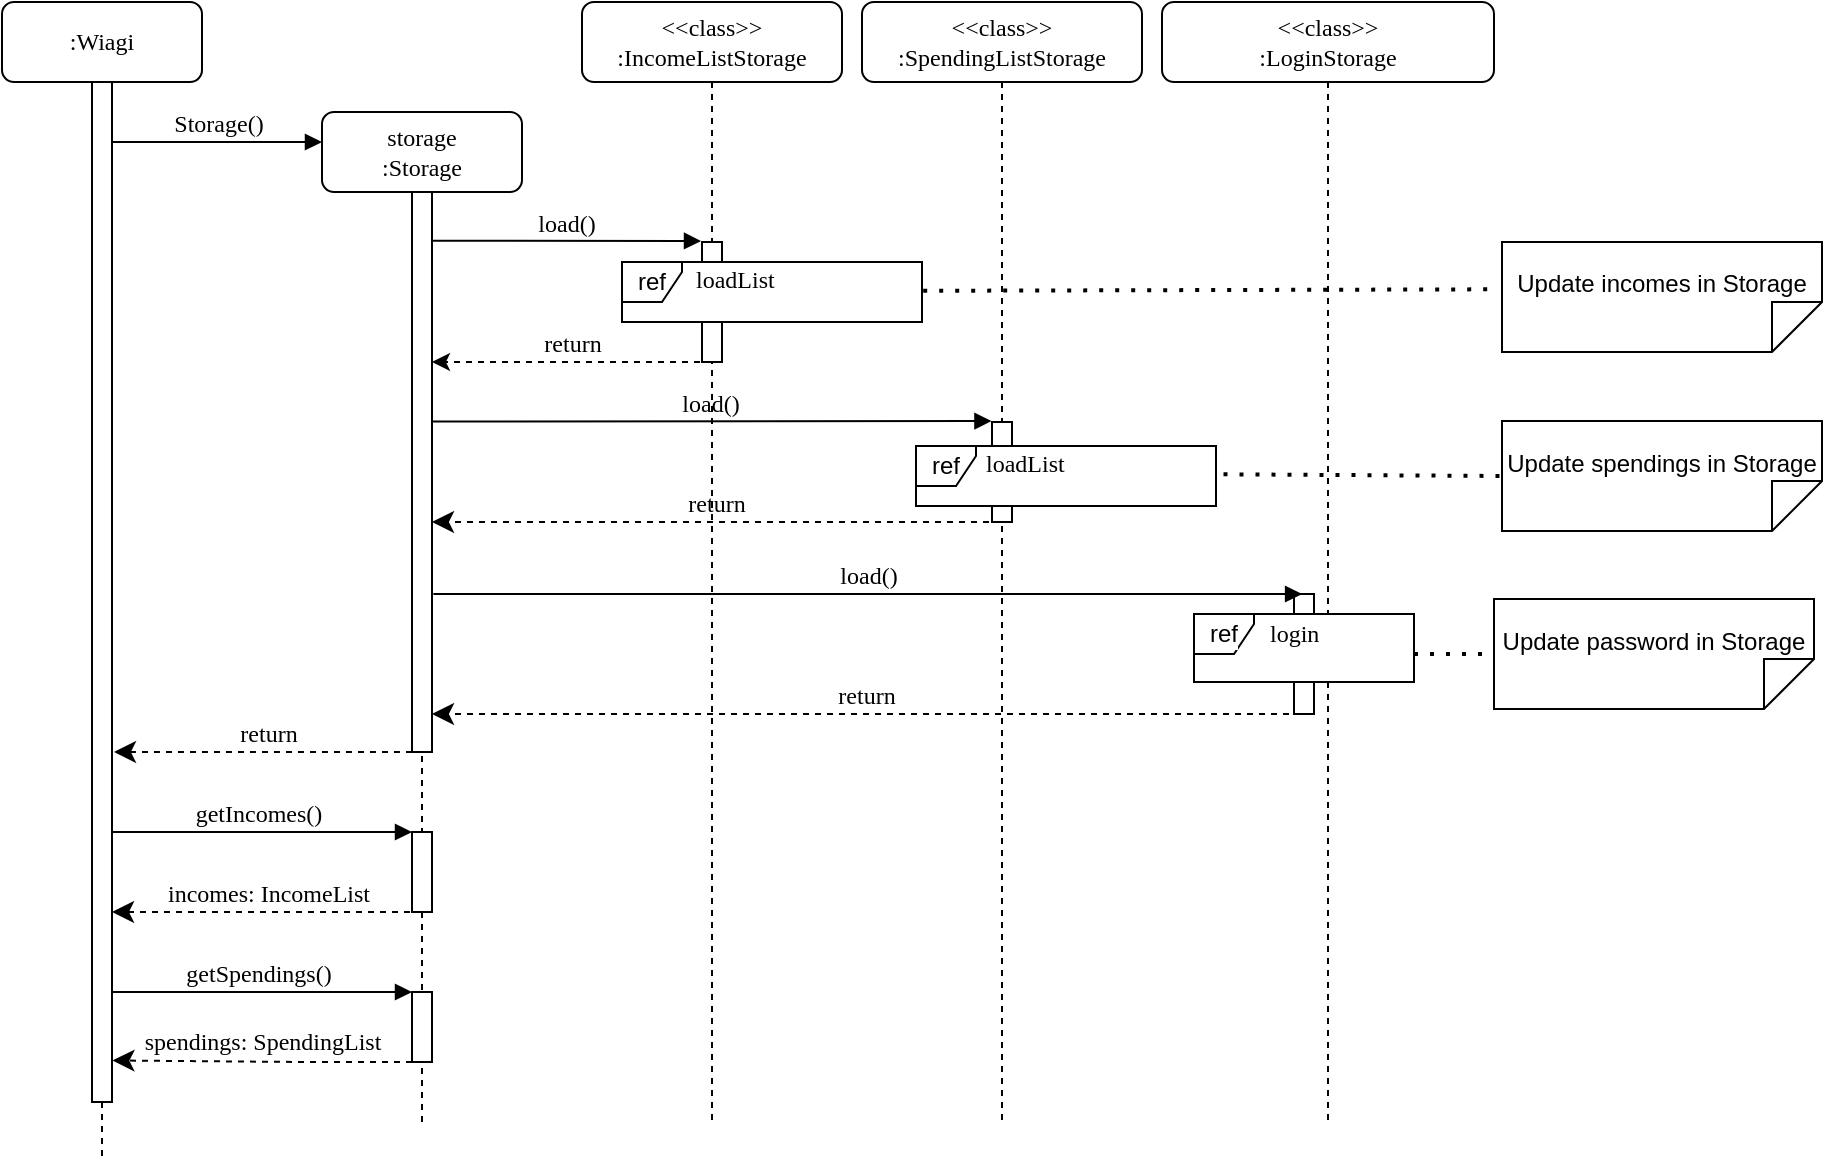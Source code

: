 <mxfile version="24.8.4" pages="4">
  <diagram name="load" id="13e1069c-82ec-6db2-03f1-153e76fe0fe0">
    <mxGraphModel dx="939" dy="558" grid="1" gridSize="10" guides="1" tooltips="1" connect="1" arrows="1" fold="1" page="1" pageScale="1" pageWidth="1100" pageHeight="850" background="none" math="0" shadow="0">
      <root>
        <mxCell id="0" />
        <mxCell id="1" parent="0" />
        <mxCell id="7baba1c4bc27f4b0-2" value="&lt;div&gt;storage&lt;/div&gt;:Storage" style="shape=umlLifeline;perimeter=lifelinePerimeter;whiteSpace=wrap;html=1;container=1;collapsible=0;recursiveResize=0;outlineConnect=0;rounded=1;shadow=0;comic=0;labelBackgroundColor=none;strokeWidth=1;fontFamily=Verdana;fontSize=12;align=center;" parent="1" vertex="1">
          <mxGeometry x="260" y="135" width="100" height="505" as="geometry" />
        </mxCell>
        <mxCell id="7baba1c4bc27f4b0-10" value="" style="html=1;points=[];perimeter=orthogonalPerimeter;rounded=0;shadow=0;comic=0;labelBackgroundColor=none;strokeWidth=1;fontFamily=Verdana;fontSize=12;align=center;" parent="7baba1c4bc27f4b0-2" vertex="1">
          <mxGeometry x="45" y="40" width="10" height="280" as="geometry" />
        </mxCell>
        <mxCell id="PVHJ7KxA7nmS4XBwmIQY-6" value="" style="html=1;points=[];perimeter=orthogonalPerimeter;rounded=0;shadow=0;comic=0;labelBackgroundColor=none;strokeWidth=1;fontFamily=Verdana;fontSize=12;align=center;" parent="7baba1c4bc27f4b0-2" vertex="1">
          <mxGeometry x="45" y="360" width="10" height="40" as="geometry" />
        </mxCell>
        <mxCell id="PVHJ7KxA7nmS4XBwmIQY-8" value="incomes: IncomeList" style="html=1;verticalAlign=bottom;endArrow=classic;dashed=1;endSize=8;labelBackgroundColor=none;fontFamily=Verdana;fontSize=12;edgeStyle=elbowEdgeStyle;elbow=horizontal;endFill=1;" parent="7baba1c4bc27f4b0-2" edge="1">
          <mxGeometry relative="1" as="geometry">
            <mxPoint x="-104.976" y="400" as="targetPoint" />
            <Array as="points">
              <mxPoint x="-5" y="400" />
              <mxPoint x="25" y="400" />
            </Array>
            <mxPoint x="50" y="400" as="sourcePoint" />
          </mxGeometry>
        </mxCell>
        <mxCell id="PVHJ7KxA7nmS4XBwmIQY-9" value="" style="html=1;points=[];perimeter=orthogonalPerimeter;rounded=0;shadow=0;comic=0;labelBackgroundColor=none;strokeWidth=1;fontFamily=Verdana;fontSize=12;align=center;" parent="7baba1c4bc27f4b0-2" vertex="1">
          <mxGeometry x="45" y="440" width="10" height="35" as="geometry" />
        </mxCell>
        <mxCell id="PVHJ7KxA7nmS4XBwmIQY-10" value="getSpendings()" style="html=1;verticalAlign=bottom;endArrow=block;labelBackgroundColor=none;fontFamily=Verdana;fontSize=12;edgeStyle=elbowEdgeStyle;elbow=vertical;" parent="7baba1c4bc27f4b0-2" edge="1">
          <mxGeometry relative="1" as="geometry">
            <mxPoint x="-110.5" y="440" as="sourcePoint" />
            <mxPoint x="45" y="440" as="targetPoint" />
          </mxGeometry>
        </mxCell>
        <mxCell id="PVHJ7KxA7nmS4XBwmIQY-7" value="getIncomes()" style="html=1;verticalAlign=bottom;endArrow=block;labelBackgroundColor=none;fontFamily=Verdana;fontSize=12;edgeStyle=elbowEdgeStyle;elbow=vertical;" parent="7baba1c4bc27f4b0-2" edge="1">
          <mxGeometry relative="1" as="geometry">
            <mxPoint x="-110.5" y="360" as="sourcePoint" />
            <mxPoint x="45" y="360" as="targetPoint" />
          </mxGeometry>
        </mxCell>
        <mxCell id="PVHJ7KxA7nmS4XBwmIQY-24" value="return" style="html=1;verticalAlign=bottom;endArrow=classic;dashed=1;labelBackgroundColor=none;fontFamily=Verdana;fontSize=12;edgeStyle=elbowEdgeStyle;elbow=vertical;endFill=1;" parent="7baba1c4bc27f4b0-2" edge="1">
          <mxGeometry relative="1" as="geometry">
            <mxPoint x="55" y="125" as="targetPoint" />
            <Array as="points">
              <mxPoint x="140" y="125" />
              <mxPoint x="170" y="125" />
            </Array>
            <mxPoint x="195" y="125" as="sourcePoint" />
          </mxGeometry>
        </mxCell>
        <mxCell id="PVHJ7KxA7nmS4XBwmIQY-25" value="return" style="html=1;verticalAlign=bottom;endArrow=classic;dashed=1;endSize=8;labelBackgroundColor=none;fontFamily=Verdana;fontSize=12;edgeStyle=elbowEdgeStyle;elbow=vertical;endFill=1;" parent="7baba1c4bc27f4b0-2" edge="1">
          <mxGeometry relative="1" as="geometry">
            <mxPoint x="55" y="205" as="targetPoint" />
            <Array as="points">
              <mxPoint x="130" y="205" />
              <mxPoint x="160" y="205" />
            </Array>
            <mxPoint x="339.5" y="205" as="sourcePoint" />
          </mxGeometry>
        </mxCell>
        <mxCell id="PVHJ7KxA7nmS4XBwmIQY-29" value="return" style="html=1;verticalAlign=bottom;endArrow=classic;dashed=1;endSize=8;labelBackgroundColor=none;fontFamily=Verdana;fontSize=12;edgeStyle=elbowEdgeStyle;elbow=vertical;endFill=1;" parent="7baba1c4bc27f4b0-2" edge="1">
          <mxGeometry relative="1" as="geometry">
            <mxPoint x="55" y="301" as="targetPoint" />
            <Array as="points">
              <mxPoint x="270.5" y="301" />
              <mxPoint x="300.5" y="301" />
            </Array>
            <mxPoint x="489.5" y="301" as="sourcePoint" />
          </mxGeometry>
        </mxCell>
        <mxCell id="7baba1c4bc27f4b0-3" value="&amp;lt;&amp;lt;class&amp;gt;&amp;gt;&lt;br&gt;:IncomeListStorage" style="shape=umlLifeline;perimeter=lifelinePerimeter;whiteSpace=wrap;html=1;container=1;collapsible=0;recursiveResize=0;outlineConnect=0;rounded=1;shadow=0;comic=0;labelBackgroundColor=none;strokeWidth=1;fontFamily=Verdana;fontSize=12;align=center;" parent="1" vertex="1">
          <mxGeometry x="390" y="80" width="130" height="560" as="geometry" />
        </mxCell>
        <mxCell id="PVHJ7KxA7nmS4XBwmIQY-16" value="" style="html=1;points=[];perimeter=orthogonalPerimeter;rounded=0;shadow=0;comic=0;labelBackgroundColor=none;strokeWidth=1;fontFamily=Verdana;fontSize=12;align=center;" parent="7baba1c4bc27f4b0-3" vertex="1">
          <mxGeometry x="60" y="120" width="10" height="60" as="geometry" />
        </mxCell>
        <mxCell id="jIwYAW2mtj7hwr-yQnhO-1" value="ref" style="shape=umlFrame;whiteSpace=wrap;html=1;pointerEvents=0;width=30;height=20;gradientColor=none;swimlaneFillColor=default;" vertex="1" parent="7baba1c4bc27f4b0-3">
          <mxGeometry x="20" y="130" width="150" height="30" as="geometry" />
        </mxCell>
        <mxCell id="jIwYAW2mtj7hwr-yQnhO-2" value="&lt;div style=&quot;text-align: center;&quot;&gt;&lt;span style=&quot;background-color: initial; text-wrap-mode: nowrap;&quot;&gt;&lt;font face=&quot;Verdana&quot;&gt;loadList&lt;/font&gt;&lt;/span&gt;&lt;/div&gt;" style="text;whiteSpace=wrap;html=1;" vertex="1" parent="7baba1c4bc27f4b0-3">
          <mxGeometry x="55" y="125" width="70" height="20" as="geometry" />
        </mxCell>
        <mxCell id="7baba1c4bc27f4b0-8" value=":Wiagi" style="shape=umlLifeline;perimeter=lifelinePerimeter;whiteSpace=wrap;html=1;container=1;collapsible=0;recursiveResize=0;outlineConnect=0;rounded=1;shadow=0;comic=0;labelBackgroundColor=none;strokeWidth=1;fontFamily=Verdana;fontSize=12;align=center;" parent="1" vertex="1">
          <mxGeometry x="100" y="80" width="100" height="580" as="geometry" />
        </mxCell>
        <mxCell id="PVHJ7KxA7nmS4XBwmIQY-11" value="spendings: SpendingList" style="html=1;verticalAlign=bottom;endArrow=classic;dashed=1;endSize=8;labelBackgroundColor=none;fontFamily=Verdana;fontSize=12;edgeStyle=elbowEdgeStyle;elbow=horizontal;entryX=1.024;entryY=0.927;entryDx=0;entryDy=0;entryPerimeter=0;endFill=1;" parent="7baba1c4bc27f4b0-8" edge="1">
          <mxGeometry relative="1" as="geometry">
            <mxPoint x="55.24" y="529.23" as="targetPoint" />
            <Array as="points">
              <mxPoint x="150" y="530" />
              <mxPoint x="180" y="530" />
            </Array>
            <mxPoint x="205" y="530" as="sourcePoint" />
          </mxGeometry>
        </mxCell>
        <mxCell id="PVHJ7KxA7nmS4XBwmIQY-30" value="" style="html=1;points=[];perimeter=orthogonalPerimeter;rounded=0;shadow=0;comic=0;labelBackgroundColor=none;strokeWidth=1;fontFamily=Verdana;fontSize=12;align=center;" parent="7baba1c4bc27f4b0-8" vertex="1">
          <mxGeometry x="45" y="40" width="10" height="510" as="geometry" />
        </mxCell>
        <mxCell id="7baba1c4bc27f4b0-11" value="Storage()" style="html=1;verticalAlign=bottom;endArrow=block;labelBackgroundColor=none;fontFamily=Verdana;fontSize=12;edgeStyle=elbowEdgeStyle;elbow=vertical;" parent="7baba1c4bc27f4b0-8" edge="1">
          <mxGeometry relative="1" as="geometry">
            <mxPoint x="55" y="70" as="sourcePoint" />
            <mxPoint x="160" y="70" as="targetPoint" />
          </mxGeometry>
        </mxCell>
        <mxCell id="PVHJ7KxA7nmS4XBwmIQY-17" value="&amp;lt;&amp;lt;class&amp;gt;&amp;gt;&lt;br&gt;:SpendingListStorage" style="shape=umlLifeline;perimeter=lifelinePerimeter;whiteSpace=wrap;html=1;container=1;collapsible=0;recursiveResize=0;outlineConnect=0;rounded=1;shadow=0;comic=0;labelBackgroundColor=none;strokeWidth=1;fontFamily=Verdana;fontSize=12;align=center;" parent="1" vertex="1">
          <mxGeometry x="530" y="80" width="140" height="560" as="geometry" />
        </mxCell>
        <mxCell id="PVHJ7KxA7nmS4XBwmIQY-19" value="" style="html=1;points=[];perimeter=orthogonalPerimeter;rounded=0;shadow=0;comic=0;labelBackgroundColor=none;strokeWidth=1;fontFamily=Verdana;fontSize=12;align=center;" parent="PVHJ7KxA7nmS4XBwmIQY-17" vertex="1">
          <mxGeometry x="65" y="210" width="10" height="50" as="geometry" />
        </mxCell>
        <mxCell id="jIwYAW2mtj7hwr-yQnhO-3" value="ref" style="shape=umlFrame;whiteSpace=wrap;html=1;pointerEvents=0;width=30;height=20;gradientColor=none;swimlaneFillColor=default;" vertex="1" parent="PVHJ7KxA7nmS4XBwmIQY-17">
          <mxGeometry x="27" y="222" width="150" height="30" as="geometry" />
        </mxCell>
        <mxCell id="jIwYAW2mtj7hwr-yQnhO-4" value="&lt;div style=&quot;text-align: center;&quot;&gt;&lt;span style=&quot;background-color: initial; text-wrap-mode: nowrap;&quot;&gt;&lt;font face=&quot;Verdana&quot;&gt;loadList&lt;/font&gt;&lt;/span&gt;&lt;/div&gt;" style="text;whiteSpace=wrap;html=1;" vertex="1" parent="PVHJ7KxA7nmS4XBwmIQY-17">
          <mxGeometry x="60" y="217" width="70" height="20" as="geometry" />
        </mxCell>
        <mxCell id="PVHJ7KxA7nmS4XBwmIQY-21" value="&amp;lt;&amp;lt;class&amp;gt;&amp;gt;&lt;br&gt;:LoginStorage" style="shape=umlLifeline;perimeter=lifelinePerimeter;whiteSpace=wrap;html=1;container=1;collapsible=0;recursiveResize=0;outlineConnect=0;rounded=1;shadow=0;comic=0;labelBackgroundColor=none;strokeWidth=1;fontFamily=Verdana;fontSize=12;align=center;" parent="1" vertex="1">
          <mxGeometry x="680" y="80" width="166" height="560" as="geometry" />
        </mxCell>
        <mxCell id="PVHJ7KxA7nmS4XBwmIQY-22" value="" style="html=1;points=[];perimeter=orthogonalPerimeter;rounded=0;shadow=0;comic=0;labelBackgroundColor=none;strokeWidth=1;fontFamily=Verdana;fontSize=12;align=center;" parent="PVHJ7KxA7nmS4XBwmIQY-21" vertex="1">
          <mxGeometry x="66" y="296" width="10" height="60" as="geometry" />
        </mxCell>
        <mxCell id="PVHJ7KxA7nmS4XBwmIQY-28" value="&lt;div style=&quot;text-align: center;&quot;&gt;&lt;span style=&quot;background-color: initial; text-wrap-mode: nowrap;&quot;&gt;&lt;font face=&quot;Verdana&quot;&gt;Login&lt;/font&gt;&lt;/span&gt;&lt;/div&gt;" style="text;whiteSpace=wrap;html=1;" parent="PVHJ7KxA7nmS4XBwmIQY-21" vertex="1">
          <mxGeometry x="66" y="310" width="70" height="20" as="geometry" />
        </mxCell>
        <mxCell id="PVHJ7KxA7nmS4XBwmIQY-18" value="load()" style="html=1;verticalAlign=bottom;endArrow=block;labelBackgroundColor=none;fontFamily=Verdana;fontSize=12;edgeStyle=elbowEdgeStyle;elbow=vertical;exitX=0.972;exitY=0.383;exitDx=0;exitDy=0;exitPerimeter=0;entryX=-0.028;entryY=0.012;entryDx=0;entryDy=0;entryPerimeter=0;" parent="1" edge="1">
          <mxGeometry relative="1" as="geometry">
            <mxPoint x="314.72" y="289.75" as="sourcePoint" />
            <mxPoint x="594.72" y="289.48" as="targetPoint" />
            <Array as="points" />
          </mxGeometry>
        </mxCell>
        <mxCell id="PVHJ7KxA7nmS4XBwmIQY-23" value="load()" style="html=1;verticalAlign=bottom;endArrow=block;labelBackgroundColor=none;fontFamily=Verdana;fontSize=12;edgeStyle=elbowEdgeStyle;elbow=vertical;exitX=1.067;exitY=0.74;exitDx=0;exitDy=0;exitPerimeter=0;entryX=0.005;entryY=0;entryDx=0;entryDy=0;entryPerimeter=0;" parent="1" edge="1">
          <mxGeometry relative="1" as="geometry">
            <mxPoint x="315.67" y="376" as="sourcePoint" />
            <mxPoint x="750.05" y="376" as="targetPoint" />
            <Array as="points">
              <mxPoint x="380.5" y="376" />
              <mxPoint x="536" y="371" />
            </Array>
          </mxGeometry>
        </mxCell>
        <mxCell id="PeQt3cziREx71TBvpHOI-4" value="&lt;div style=&quot;&quot;&gt;Update password in Storage&lt;/div&gt;" style="shape=note2;boundedLbl=1;whiteSpace=wrap;html=1;size=25;verticalAlign=bottom;align=center;flipH=0;flipV=1;" parent="1" vertex="1">
          <mxGeometry x="846" y="378.5" width="160" height="55" as="geometry" />
        </mxCell>
        <mxCell id="PeQt3cziREx71TBvpHOI-7" value="" style="endArrow=none;dashed=1;html=1;dashPattern=1 3;strokeWidth=2;rounded=0;exitX=1.025;exitY=0.472;exitDx=0;exitDy=0;exitPerimeter=0;entryX=0;entryY=0.5;entryDx=0;entryDy=0;entryPerimeter=0;" parent="1" source="jIwYAW2mtj7hwr-yQnhO-3" edge="1" target="PeQt3cziREx71TBvpHOI-10">
          <mxGeometry width="50" height="50" relative="1" as="geometry">
            <mxPoint x="610" y="325" as="sourcePoint" />
            <mxPoint x="850.0" y="324.933" as="targetPoint" />
          </mxGeometry>
        </mxCell>
        <mxCell id="PeQt3cziREx71TBvpHOI-8" value="" style="endArrow=none;dashed=1;html=1;dashPattern=1 3;strokeWidth=2;rounded=0;" parent="1" target="PeQt3cziREx71TBvpHOI-4" edge="1">
          <mxGeometry width="50" height="50" relative="1" as="geometry">
            <mxPoint x="806" y="406" as="sourcePoint" />
            <mxPoint x="826" y="426" as="targetPoint" />
          </mxGeometry>
        </mxCell>
        <mxCell id="PeQt3cziREx71TBvpHOI-9" value="Update incomes in Storage" style="shape=note2;boundedLbl=1;whiteSpace=wrap;html=1;size=25;verticalAlign=bottom;align=center;flipV=1;" parent="1" vertex="1">
          <mxGeometry x="850" y="200" width="160" height="55" as="geometry" />
        </mxCell>
        <mxCell id="PeQt3cziREx71TBvpHOI-10" value="Update spendings in Storage" style="shape=note2;boundedLbl=1;whiteSpace=wrap;html=1;size=25;verticalAlign=bottom;align=center;flipV=1;" parent="1" vertex="1">
          <mxGeometry x="850" y="289.5" width="160" height="55" as="geometry" />
        </mxCell>
        <mxCell id="PeQt3cziREx71TBvpHOI-5" value="" style="endArrow=none;dashed=1;html=1;dashPattern=1 3;strokeWidth=2;rounded=0;entryX=-0.01;entryY=0.57;entryDx=0;entryDy=0;entryPerimeter=0;exitX=1.004;exitY=0.48;exitDx=0;exitDy=0;exitPerimeter=0;" parent="1" edge="1" target="PeQt3cziREx71TBvpHOI-9" source="jIwYAW2mtj7hwr-yQnhO-1">
          <mxGeometry width="50" height="50" relative="1" as="geometry">
            <mxPoint x="620" y="220" as="sourcePoint" />
            <mxPoint x="850.0" y="218.215" as="targetPoint" />
          </mxGeometry>
        </mxCell>
        <mxCell id="L1_Ep6wxxz3Eg0I4ZJVs-1" value="return" style="html=1;verticalAlign=bottom;endArrow=classic;dashed=1;endSize=8;labelBackgroundColor=none;fontFamily=Verdana;fontSize=12;edgeStyle=elbowEdgeStyle;elbow=vertical;endFill=1;" parent="1" edge="1">
          <mxGeometry relative="1" as="geometry">
            <mxPoint x="156.004" y="455" as="targetPoint" />
            <Array as="points">
              <mxPoint x="255.98" y="455" />
              <mxPoint x="285.98" y="455" />
            </Array>
            <mxPoint x="310.98" y="455" as="sourcePoint" />
          </mxGeometry>
        </mxCell>
        <mxCell id="PVHJ7KxA7nmS4XBwmIQY-15" value="load()" style="html=1;verticalAlign=bottom;endArrow=block;labelBackgroundColor=none;fontFamily=Verdana;fontSize=12;edgeStyle=elbowEdgeStyle;elbow=vertical;exitX=1.097;exitY=0.087;exitDx=0;exitDy=0;exitPerimeter=0;" parent="1" edge="1">
          <mxGeometry relative="1" as="geometry">
            <mxPoint x="314.97" y="199.36" as="sourcePoint" />
            <mxPoint x="449.5" y="200.048" as="targetPoint" />
            <Array as="points" />
          </mxGeometry>
        </mxCell>
        <mxCell id="PVHJ7KxA7nmS4XBwmIQY-27" value="ref" style="shape=umlFrame;whiteSpace=wrap;html=1;pointerEvents=0;width=30;height=20;labelBackgroundColor=default;fillColor=default;swimlaneFillColor=default;" parent="1" vertex="1">
          <mxGeometry x="696" y="386" width="110" height="34" as="geometry" />
        </mxCell>
        <mxCell id="pJ5YruY39lMEMVRIvO9G-1" value="&lt;div style=&quot;text-align: center;&quot;&gt;&lt;span style=&quot;background-color: initial; text-wrap-mode: nowrap;&quot;&gt;&lt;font face=&quot;Verdana&quot;&gt;login&lt;/font&gt;&lt;/span&gt;&lt;/div&gt;" style="text;whiteSpace=wrap;html=1;" vertex="1" parent="1">
          <mxGeometry x="732" y="382" width="70" height="20" as="geometry" />
        </mxCell>
      </root>
    </mxGraphModel>
  </diagram>
  <diagram id="Q-i3nZ6V6cUgrlpDoZkg" name="save">
    <mxGraphModel dx="676" dy="906" grid="1" gridSize="10" guides="1" tooltips="1" connect="1" arrows="1" fold="1" page="1" pageScale="1" pageWidth="850" pageHeight="1100" math="0" shadow="0">
      <root>
        <mxCell id="0" />
        <mxCell id="1" parent="0" />
        <mxCell id="5LU0Q3dUXCaiztFAGEs7-1" value="&lt;div&gt;storage&lt;/div&gt;:Storage" style="shape=umlLifeline;perimeter=lifelinePerimeter;whiteSpace=wrap;html=1;container=1;collapsible=0;recursiveResize=0;outlineConnect=0;rounded=1;shadow=0;comic=0;labelBackgroundColor=none;strokeWidth=1;fontFamily=Verdana;fontSize=12;align=center;" parent="1" vertex="1">
          <mxGeometry x="1070" y="160" width="100" height="790" as="geometry" />
        </mxCell>
        <mxCell id="5LU0Q3dUXCaiztFAGEs7-2" value="" style="html=1;points=[];perimeter=orthogonalPerimeter;rounded=0;shadow=0;comic=0;labelBackgroundColor=none;strokeWidth=1;fontFamily=Verdana;fontSize=12;align=center;" parent="5LU0Q3dUXCaiztFAGEs7-1" vertex="1">
          <mxGeometry x="45" y="110" width="10" height="680" as="geometry" />
        </mxCell>
        <mxCell id="5LU0Q3dUXCaiztFAGEs7-3" value="save(incomes: IncomeList)" style="html=1;verticalAlign=bottom;endArrow=block;labelBackgroundColor=none;fontFamily=Verdana;fontSize=12;edgeStyle=elbowEdgeStyle;elbow=vertical;entryX=0.043;entryY=0.001;entryDx=0;entryDy=0;entryPerimeter=0;" parent="5LU0Q3dUXCaiztFAGEs7-1" target="5LU0Q3dUXCaiztFAGEs7-7" edge="1">
          <mxGeometry relative="1" as="geometry">
            <mxPoint x="55" y="130" as="sourcePoint" />
            <mxPoint x="200" y="129" as="targetPoint" />
          </mxGeometry>
        </mxCell>
        <mxCell id="5LU0Q3dUXCaiztFAGEs7-6" value=":IncomeListStorage" style="shape=umlLifeline;perimeter=lifelinePerimeter;whiteSpace=wrap;html=1;container=1;collapsible=0;recursiveResize=0;outlineConnect=0;rounded=1;shadow=0;comic=0;labelBackgroundColor=none;strokeWidth=1;fontFamily=Verdana;fontSize=12;align=center;" parent="1" vertex="1">
          <mxGeometry x="1250" y="160" width="130" height="840" as="geometry" />
        </mxCell>
        <mxCell id="5LU0Q3dUXCaiztFAGEs7-7" value="" style="html=1;points=[];perimeter=orthogonalPerimeter;rounded=0;shadow=0;comic=0;labelBackgroundColor=none;strokeWidth=1;fontFamily=Verdana;fontSize=12;align=center;" parent="5LU0Q3dUXCaiztFAGEs7-6" vertex="1">
          <mxGeometry x="60" y="130" width="10" height="150" as="geometry" />
        </mxCell>
        <mxCell id="KUTcS2s6ScAVzmex-uaR-7" value=":IncomeListStorage" style="shape=umlLifeline;perimeter=lifelinePerimeter;whiteSpace=wrap;html=1;container=1;collapsible=0;recursiveResize=0;outlineConnect=0;rounded=1;shadow=0;comic=0;labelBackgroundColor=none;strokeWidth=1;fontFamily=Verdana;fontSize=12;align=center;" parent="5LU0Q3dUXCaiztFAGEs7-6" vertex="1">
          <mxGeometry width="130" height="520" as="geometry" />
        </mxCell>
        <mxCell id="KUTcS2s6ScAVzmex-uaR-8" value="" style="html=1;points=[];perimeter=orthogonalPerimeter;rounded=0;shadow=0;comic=0;labelBackgroundColor=none;strokeWidth=1;fontFamily=Verdana;fontSize=12;align=center;" parent="KUTcS2s6ScAVzmex-uaR-7" vertex="1">
          <mxGeometry x="60" y="130" width="10" height="150" as="geometry" />
        </mxCell>
        <mxCell id="KUTcS2s6ScAVzmex-uaR-1" value="&amp;lt;&amp;lt;class&amp;gt;&amp;gt;&lt;br&gt;:IncomeListStorage" style="shape=umlLifeline;perimeter=lifelinePerimeter;whiteSpace=wrap;html=1;container=1;collapsible=0;recursiveResize=0;outlineConnect=0;rounded=1;shadow=0;comic=0;labelBackgroundColor=none;strokeWidth=1;fontFamily=Verdana;fontSize=12;align=center;" parent="5LU0Q3dUXCaiztFAGEs7-6" vertex="1">
          <mxGeometry width="130" height="840" as="geometry" />
        </mxCell>
        <mxCell id="KUTcS2s6ScAVzmex-uaR-2" value="" style="html=1;points=[];perimeter=orthogonalPerimeter;rounded=0;shadow=0;comic=0;labelBackgroundColor=none;strokeWidth=1;fontFamily=Verdana;fontSize=12;align=center;" parent="KUTcS2s6ScAVzmex-uaR-1" vertex="1">
          <mxGeometry x="60" y="130" width="10" height="290" as="geometry" />
        </mxCell>
        <mxCell id="OmUuA3-utCw6294huCtW-1" value="" style="html=1;points=[];perimeter=orthogonalPerimeter;rounded=0;shadow=0;comic=0;labelBackgroundColor=none;strokeWidth=1;fontFamily=Verdana;fontSize=12;align=center;" vertex="1" parent="KUTcS2s6ScAVzmex-uaR-1">
          <mxGeometry x="66" y="162" width="10" height="218" as="geometry" />
        </mxCell>
        <mxCell id="pSkmrtZ-iWu4GylSXlUT-1" value="" style="endArrow=classic;html=1;rounded=0;exitX=1.038;exitY=0.503;exitDx=0;exitDy=0;exitPerimeter=0;entryX=1.026;entryY=0.012;entryDx=0;entryDy=0;entryPerimeter=0;" edge="1" parent="KUTcS2s6ScAVzmex-uaR-1">
          <mxGeometry width="50" height="50" relative="1" as="geometry">
            <mxPoint x="70" y="140.535" as="sourcePoint" />
            <mxPoint x="74.62" y="162.96" as="targetPoint" />
            <Array as="points">
              <mxPoint x="114.62" y="140" />
              <mxPoint x="114.62" y="152" />
            </Array>
          </mxGeometry>
        </mxCell>
        <mxCell id="pSkmrtZ-iWu4GylSXlUT-2" value="handleWriteFile(income: Income)" style="edgeLabel;html=1;align=center;verticalAlign=middle;resizable=0;points=[];" vertex="1" connectable="0" parent="pSkmrtZ-iWu4GylSXlUT-1">
          <mxGeometry x="0.066" y="2" relative="1" as="geometry">
            <mxPoint x="53" y="-18" as="offset" />
          </mxGeometry>
        </mxCell>
        <mxCell id="9goD1iOBWFqvdUlv5Wpz-1" value="" style="endArrow=classic;html=1;rounded=0;exitX=0.591;exitY=1.001;exitDx=0;exitDy=0;exitPerimeter=0;entryX=1.186;entryY=0.767;entryDx=0;entryDy=0;entryPerimeter=0;dashed=1;" edge="1" parent="KUTcS2s6ScAVzmex-uaR-1">
          <mxGeometry width="50" height="50" relative="1" as="geometry">
            <mxPoint x="70" y="380" as="sourcePoint" />
            <mxPoint x="71" y="406" as="targetPoint" />
            <Array as="points">
              <mxPoint x="114" y="380" />
              <mxPoint x="114" y="390" />
            </Array>
          </mxGeometry>
        </mxCell>
        <mxCell id="5LU0Q3dUXCaiztFAGEs7-9" value="&amp;lt;&amp;lt;class&amp;gt;&amp;gt;&lt;br&gt;:SpendingListStorage" style="shape=umlLifeline;perimeter=lifelinePerimeter;whiteSpace=wrap;html=1;container=1;collapsible=0;recursiveResize=0;outlineConnect=0;rounded=1;shadow=0;comic=0;labelBackgroundColor=none;strokeWidth=1;fontFamily=Verdana;fontSize=12;align=center;" parent="1" vertex="1">
          <mxGeometry x="1632" y="160" width="138" height="590" as="geometry" />
        </mxCell>
        <mxCell id="Ljx_quWKq2piyPzTlaEf-5" value="FileWriter(INCOMES_FILE_PATH)" style="html=1;verticalAlign=bottom;endArrow=block;labelBackgroundColor=none;fontFamily=Verdana;fontSize=12;edgeStyle=elbowEdgeStyle;elbow=vertical;exitX=1.071;exitY=0.13;exitDx=0;exitDy=0;exitPerimeter=0;" parent="5LU0Q3dUXCaiztFAGEs7-9" edge="1">
          <mxGeometry x="0.003" relative="1" as="geometry">
            <mxPoint x="-304.29" y="183.5" as="sourcePoint" />
            <mxPoint x="-87" y="184" as="targetPoint" />
            <mxPoint as="offset" />
          </mxGeometry>
        </mxCell>
        <mxCell id="QJ4ml_JFEBUYPNP4nYRD-6" value="close()" style="html=1;verticalAlign=bottom;endArrow=block;labelBackgroundColor=none;fontFamily=Verdana;fontSize=12;edgeStyle=elbowEdgeStyle;elbow=vertical;" parent="5LU0Q3dUXCaiztFAGEs7-9" edge="1">
          <mxGeometry relative="1" as="geometry">
            <mxPoint x="-305" y="339" as="sourcePoint" />
            <mxPoint x="-45.5" y="338.571" as="targetPoint" />
          </mxGeometry>
        </mxCell>
        <mxCell id="QJ4ml_JFEBUYPNP4nYRD-9" value="return" style="html=1;verticalAlign=bottom;endArrow=classic;dashed=1;endSize=8;labelBackgroundColor=none;fontFamily=Verdana;fontSize=12;edgeStyle=elbowEdgeStyle;elbow=vertical;endFill=1;entryX=1;entryY=0.587;entryDx=0;entryDy=0;entryPerimeter=0;" parent="5LU0Q3dUXCaiztFAGEs7-9" edge="1">
          <mxGeometry relative="1" as="geometry">
            <mxPoint x="-306" y="307.05" as="targetPoint" />
            <Array as="points">
              <mxPoint x="-125.65" y="307" />
            </Array>
            <mxPoint x="-46.1" y="307" as="sourcePoint" />
          </mxGeometry>
        </mxCell>
        <mxCell id="QJ4ml_JFEBUYPNP4nYRD-11" value="return" style="html=1;verticalAlign=bottom;endArrow=classic;dashed=1;endSize=8;labelBackgroundColor=none;fontFamily=Verdana;fontSize=12;edgeStyle=elbowEdgeStyle;elbow=vertical;endFill=1;entryX=1;entryY=0.587;entryDx=0;entryDy=0;entryPerimeter=0;" parent="5LU0Q3dUXCaiztFAGEs7-9" edge="1">
          <mxGeometry relative="1" as="geometry">
            <mxPoint x="-306" y="357.05" as="targetPoint" />
            <Array as="points">
              <mxPoint x="-125.65" y="357" />
            </Array>
            <mxPoint x="-46.1" y="357" as="sourcePoint" />
          </mxGeometry>
        </mxCell>
        <mxCell id="5LU0Q3dUXCaiztFAGEs7-11" value="save(incomes: IncomeList,&amp;nbsp;&lt;div&gt;spendings: Spending List)&lt;/div&gt;" style="html=1;verticalAlign=bottom;endArrow=block;labelBackgroundColor=none;fontFamily=Verdana;fontSize=12;edgeStyle=elbowEdgeStyle;elbow=vertical;" parent="1" target="5LU0Q3dUXCaiztFAGEs7-1" edge="1">
          <mxGeometry relative="1" as="geometry">
            <mxPoint x="920" y="270" as="sourcePoint" />
            <mxPoint x="1010" y="270" as="targetPoint" />
          </mxGeometry>
        </mxCell>
        <mxCell id="5LU0Q3dUXCaiztFAGEs7-13" value="" style="endArrow=none;dashed=1;html=1;rounded=0;" parent="1" edge="1">
          <mxGeometry width="50" height="50" relative="1" as="geometry">
            <mxPoint x="920" y="680" as="sourcePoint" />
            <mxPoint x="920" y="198" as="targetPoint" />
          </mxGeometry>
        </mxCell>
        <mxCell id="Ljx_quWKq2piyPzTlaEf-1" value="&lt;div&gt;incomeFile&lt;/div&gt;:FileWriter" style="shape=umlLifeline;perimeter=lifelinePerimeter;whiteSpace=wrap;html=1;container=1;collapsible=0;recursiveResize=0;outlineConnect=0;rounded=1;shadow=0;comic=0;labelBackgroundColor=none;strokeWidth=1;fontFamily=Verdana;fontSize=12;align=center;" parent="1" vertex="1">
          <mxGeometry x="1546" y="324" width="90" height="206" as="geometry" />
        </mxCell>
        <mxCell id="Ljx_quWKq2piyPzTlaEf-2" value="" style="html=1;points=[];perimeter=orthogonalPerimeter;rounded=0;shadow=0;comic=0;labelBackgroundColor=none;strokeWidth=1;fontFamily=Verdana;fontSize=12;align=center;" parent="Ljx_quWKq2piyPzTlaEf-1" vertex="1">
          <mxGeometry x="40" y="40" width="10" height="10" as="geometry" />
        </mxCell>
        <mxCell id="QJ4ml_JFEBUYPNP4nYRD-5" value="" style="html=1;points=[];perimeter=orthogonalPerimeter;rounded=0;shadow=0;comic=0;labelBackgroundColor=none;strokeWidth=1;fontFamily=Verdana;fontSize=12;align=center;" parent="Ljx_quWKq2piyPzTlaEf-1" vertex="1">
          <mxGeometry x="40" y="122" width="10" height="21" as="geometry" />
        </mxCell>
        <mxCell id="QJ4ml_JFEBUYPNP4nYRD-10" value="" style="html=1;points=[];perimeter=orthogonalPerimeter;rounded=0;shadow=0;comic=0;labelBackgroundColor=none;strokeWidth=1;fontFamily=Verdana;fontSize=12;align=center;" parent="Ljx_quWKq2piyPzTlaEf-1" vertex="1">
          <mxGeometry x="40" y="175" width="10" height="18" as="geometry" />
        </mxCell>
        <mxCell id="5LU0Q3dUXCaiztFAGEs7-5" value="return" style="html=1;verticalAlign=bottom;endArrow=classic;dashed=1;endSize=8;labelBackgroundColor=none;fontFamily=Verdana;fontSize=12;edgeStyle=elbowEdgeStyle;elbow=vertical;endFill=1;" parent="1" edge="1">
          <mxGeometry relative="1" as="geometry">
            <mxPoint x="920" y="950.06" as="targetPoint" />
            <Array as="points" />
            <mxPoint x="1115" y="950" as="sourcePoint" />
          </mxGeometry>
        </mxCell>
        <mxCell id="IYc5x8B6EfSkWGsZx37s-3" value="" style="shape=mxgraph.sysml.x;fillColor=#f8cecc;strokeColor=#b85450;" parent="1" vertex="1">
          <mxGeometry x="1586" y="524" width="10" height="10" as="geometry" />
        </mxCell>
        <mxCell id="KUTcS2s6ScAVzmex-uaR-12" value="" style="endArrow=none;dashed=1;html=1;rounded=0;" parent="1" edge="1">
          <mxGeometry width="50" height="50" relative="1" as="geometry">
            <mxPoint x="920" y="1010" as="sourcePoint" />
            <mxPoint x="920" y="198" as="targetPoint" />
          </mxGeometry>
        </mxCell>
        <mxCell id="IYc5x8B6EfSkWGsZx37s-2" value="write(income: Income)" style="html=1;verticalAlign=bottom;endArrow=block;labelBackgroundColor=none;fontFamily=Verdana;fontSize=12;edgeStyle=elbowEdgeStyle;elbow=vertical;exitX=0.978;exitY=0.47;exitDx=0;exitDy=0;exitPerimeter=0;" parent="1" edge="1">
          <mxGeometry relative="1" as="geometry">
            <mxPoint x="1327" y="445.98" as="sourcePoint" />
            <mxPoint x="1587.22" y="445.62" as="targetPoint" />
          </mxGeometry>
        </mxCell>
        <mxCell id="ex-HV3NEJbvZ8xb9pAUJ-1" value="return" style="html=1;verticalAlign=bottom;endArrow=classic;dashed=1;endSize=8;labelBackgroundColor=none;fontFamily=Verdana;fontSize=12;edgeStyle=elbowEdgeStyle;elbow=vertical;endFill=1;entryX=1;entryY=0.587;entryDx=0;entryDy=0;entryPerimeter=0;" parent="1" edge="1">
          <mxGeometry relative="1" as="geometry">
            <mxPoint x="1327" y="374.05" as="targetPoint" />
            <Array as="points">
              <mxPoint x="1507.35" y="374" />
            </Array>
            <mxPoint x="1586.9" y="374" as="sourcePoint" />
          </mxGeometry>
        </mxCell>
        <mxCell id="Y0emdsJeOCApH0v6jR24-1" value="loop" style="shape=umlFrame;whiteSpace=wrap;html=1;pointerEvents=0;" parent="1" vertex="1">
          <mxGeometry x="1220" y="407" width="450" height="70" as="geometry" />
        </mxCell>
        <mxCell id="KUTcS2s6ScAVzmex-uaR-3" value="return" style="html=1;verticalAlign=bottom;endArrow=classic;dashed=1;endSize=8;labelBackgroundColor=none;fontFamily=Verdana;fontSize=12;edgeStyle=elbowEdgeStyle;elbow=vertical;endFill=1;" parent="1" edge="1">
          <mxGeometry relative="1" as="geometry">
            <mxPoint x="1125" y="580" as="targetPoint" />
            <Array as="points">
              <mxPoint x="1235.35" y="580" />
            </Array>
            <mxPoint x="1314.9" y="580" as="sourcePoint" />
          </mxGeometry>
        </mxCell>
        <mxCell id="9goD1iOBWFqvdUlv5Wpz-2" value="return" style="text;html=1;align=center;verticalAlign=middle;resizable=0;points=[];autosize=1;strokeColor=none;fillColor=none;" vertex="1" parent="1">
          <mxGeometry x="1370" y="530" width="50" height="30" as="geometry" />
        </mxCell>
        <mxCell id="KUTcS2s6ScAVzmex-uaR-5" value="[incomes]" style="text;html=1;align=center;verticalAlign=middle;resizable=0;points=[];autosize=1;strokeColor=none;fillColor=none;" parent="1" vertex="1">
          <mxGeometry x="1330" y="405" width="70" height="30" as="geometry" />
        </mxCell>
        <mxCell id="nGRtu6KG2on7sAWbHzEz-25" value="save(incomes: IncomeList)" style="html=1;verticalAlign=bottom;endArrow=block;labelBackgroundColor=none;fontFamily=Verdana;fontSize=12;edgeStyle=elbowEdgeStyle;elbow=vertical;entryX=0.043;entryY=0.001;entryDx=0;entryDy=0;entryPerimeter=0;exitX=1.043;exitY=0.49;exitDx=0;exitDy=0;exitPerimeter=0;" edge="1" parent="1" target="nGRtu6KG2on7sAWbHzEz-26" source="5LU0Q3dUXCaiztFAGEs7-2">
          <mxGeometry relative="1" as="geometry">
            <mxPoint x="1130" y="603" as="sourcePoint" />
            <mxPoint x="1655" y="657.75" as="targetPoint" />
          </mxGeometry>
        </mxCell>
        <mxCell id="nGRtu6KG2on7sAWbHzEz-26" value="" style="html=1;points=[];perimeter=orthogonalPerimeter;rounded=0;shadow=0;comic=0;labelBackgroundColor=none;strokeWidth=1;fontFamily=Verdana;fontSize=12;align=center;" vertex="1" parent="1">
          <mxGeometry x="1695" y="602.75" width="10" height="150" as="geometry" />
        </mxCell>
        <mxCell id="nGRtu6KG2on7sAWbHzEz-27" value="" style="html=1;points=[];perimeter=orthogonalPerimeter;rounded=0;shadow=0;comic=0;labelBackgroundColor=none;strokeWidth=1;fontFamily=Verdana;fontSize=12;align=center;" vertex="1" parent="1">
          <mxGeometry x="1695" y="602.75" width="10" height="150" as="geometry" />
        </mxCell>
        <mxCell id="nGRtu6KG2on7sAWbHzEz-28" value="" style="html=1;points=[];perimeter=orthogonalPerimeter;rounded=0;shadow=0;comic=0;labelBackgroundColor=none;strokeWidth=1;fontFamily=Verdana;fontSize=12;align=center;" vertex="1" parent="1">
          <mxGeometry x="1695" y="602.75" width="10" height="290" as="geometry" />
        </mxCell>
        <mxCell id="nGRtu6KG2on7sAWbHzEz-29" value="" style="html=1;points=[];perimeter=orthogonalPerimeter;rounded=0;shadow=0;comic=0;labelBackgroundColor=none;strokeWidth=1;fontFamily=Verdana;fontSize=12;align=center;" vertex="1" parent="1">
          <mxGeometry x="1701" y="634.75" width="10" height="218" as="geometry" />
        </mxCell>
        <mxCell id="nGRtu6KG2on7sAWbHzEz-30" value="" style="endArrow=classic;html=1;rounded=0;exitX=1.038;exitY=0.503;exitDx=0;exitDy=0;exitPerimeter=0;entryX=1.026;entryY=0.012;entryDx=0;entryDy=0;entryPerimeter=0;" edge="1" parent="1">
          <mxGeometry width="50" height="50" relative="1" as="geometry">
            <mxPoint x="1705" y="613.285" as="sourcePoint" />
            <mxPoint x="1709.62" y="635.71" as="targetPoint" />
            <Array as="points">
              <mxPoint x="1749.62" y="612.75" />
              <mxPoint x="1749.62" y="624.75" />
            </Array>
          </mxGeometry>
        </mxCell>
        <mxCell id="nGRtu6KG2on7sAWbHzEz-31" value="handleWriteFile(spending: Spending)" style="edgeLabel;html=1;align=center;verticalAlign=middle;resizable=0;points=[];" vertex="1" connectable="0" parent="nGRtu6KG2on7sAWbHzEz-30">
          <mxGeometry x="0.066" y="2" relative="1" as="geometry">
            <mxPoint x="53" y="-18" as="offset" />
          </mxGeometry>
        </mxCell>
        <mxCell id="nGRtu6KG2on7sAWbHzEz-32" value="" style="endArrow=classic;html=1;rounded=0;exitX=0.591;exitY=1.001;exitDx=0;exitDy=0;exitPerimeter=0;entryX=1.186;entryY=0.767;entryDx=0;entryDy=0;entryPerimeter=0;dashed=1;" edge="1" parent="1">
          <mxGeometry width="50" height="50" relative="1" as="geometry">
            <mxPoint x="1705" y="852.75" as="sourcePoint" />
            <mxPoint x="1706" y="878.75" as="targetPoint" />
            <Array as="points">
              <mxPoint x="1749" y="852.75" />
              <mxPoint x="1749" y="862.75" />
            </Array>
          </mxGeometry>
        </mxCell>
        <mxCell id="nGRtu6KG2on7sAWbHzEz-33" value="FileWriter(SPENDINGS_FILE_PATH)" style="html=1;verticalAlign=bottom;endArrow=block;labelBackgroundColor=none;fontFamily=Verdana;fontSize=12;edgeStyle=elbowEdgeStyle;elbow=horizontal;exitX=1.071;exitY=0.13;exitDx=0;exitDy=0;exitPerimeter=0;" edge="1" parent="1">
          <mxGeometry x="0.003" relative="1" as="geometry">
            <mxPoint x="1712.71" y="656.25" as="sourcePoint" />
            <mxPoint x="1930" y="656.75" as="targetPoint" />
            <mxPoint as="offset" />
          </mxGeometry>
        </mxCell>
        <mxCell id="nGRtu6KG2on7sAWbHzEz-34" value="close()" style="html=1;verticalAlign=bottom;endArrow=block;labelBackgroundColor=none;fontFamily=Verdana;fontSize=12;edgeStyle=elbowEdgeStyle;elbow=vertical;" edge="1" parent="1">
          <mxGeometry relative="1" as="geometry">
            <mxPoint x="1712" y="811.75" as="sourcePoint" />
            <mxPoint x="1971.5" y="811.321" as="targetPoint" />
          </mxGeometry>
        </mxCell>
        <mxCell id="nGRtu6KG2on7sAWbHzEz-35" value="return" style="html=1;verticalAlign=bottom;endArrow=classic;dashed=1;endSize=8;labelBackgroundColor=none;fontFamily=Verdana;fontSize=12;edgeStyle=elbowEdgeStyle;elbow=vertical;endFill=1;entryX=1;entryY=0.587;entryDx=0;entryDy=0;entryPerimeter=0;" edge="1" parent="1">
          <mxGeometry relative="1" as="geometry">
            <mxPoint x="1711" y="779.8" as="targetPoint" />
            <Array as="points">
              <mxPoint x="1891.35" y="779.75" />
            </Array>
            <mxPoint x="1970.9" y="779.75" as="sourcePoint" />
          </mxGeometry>
        </mxCell>
        <mxCell id="nGRtu6KG2on7sAWbHzEz-36" value="return" style="html=1;verticalAlign=bottom;endArrow=classic;dashed=1;endSize=8;labelBackgroundColor=none;fontFamily=Verdana;fontSize=12;edgeStyle=elbowEdgeStyle;elbow=vertical;endFill=1;entryX=1;entryY=0.587;entryDx=0;entryDy=0;entryPerimeter=0;" edge="1" parent="1">
          <mxGeometry relative="1" as="geometry">
            <mxPoint x="1711" y="829.8" as="targetPoint" />
            <Array as="points">
              <mxPoint x="1891.35" y="829.75" />
            </Array>
            <mxPoint x="1970.9" y="829.75" as="sourcePoint" />
          </mxGeometry>
        </mxCell>
        <mxCell id="nGRtu6KG2on7sAWbHzEz-37" value="&lt;div&gt;spendingFile&lt;/div&gt;:FileWriter" style="shape=umlLifeline;perimeter=lifelinePerimeter;whiteSpace=wrap;html=1;container=1;collapsible=0;recursiveResize=0;outlineConnect=0;rounded=1;shadow=0;comic=0;labelBackgroundColor=none;strokeWidth=1;fontFamily=Verdana;fontSize=12;align=center;" vertex="1" parent="1">
          <mxGeometry x="1931" y="636.75" width="90" height="206" as="geometry" />
        </mxCell>
        <mxCell id="nGRtu6KG2on7sAWbHzEz-38" value="" style="html=1;points=[];perimeter=orthogonalPerimeter;rounded=0;shadow=0;comic=0;labelBackgroundColor=none;strokeWidth=1;fontFamily=Verdana;fontSize=12;align=center;" vertex="1" parent="nGRtu6KG2on7sAWbHzEz-37">
          <mxGeometry x="40" y="40" width="10" height="10" as="geometry" />
        </mxCell>
        <mxCell id="nGRtu6KG2on7sAWbHzEz-39" value="" style="html=1;points=[];perimeter=orthogonalPerimeter;rounded=0;shadow=0;comic=0;labelBackgroundColor=none;strokeWidth=1;fontFamily=Verdana;fontSize=12;align=center;" vertex="1" parent="nGRtu6KG2on7sAWbHzEz-37">
          <mxGeometry x="40" y="122" width="10" height="21" as="geometry" />
        </mxCell>
        <mxCell id="nGRtu6KG2on7sAWbHzEz-40" value="" style="html=1;points=[];perimeter=orthogonalPerimeter;rounded=0;shadow=0;comic=0;labelBackgroundColor=none;strokeWidth=1;fontFamily=Verdana;fontSize=12;align=center;" vertex="1" parent="nGRtu6KG2on7sAWbHzEz-37">
          <mxGeometry x="40" y="175" width="10" height="18" as="geometry" />
        </mxCell>
        <mxCell id="nGRtu6KG2on7sAWbHzEz-41" value="" style="shape=mxgraph.sysml.x;fillColor=#f8cecc;strokeColor=#b85450;" vertex="1" parent="1">
          <mxGeometry x="1971" y="836.75" width="10" height="10" as="geometry" />
        </mxCell>
        <mxCell id="nGRtu6KG2on7sAWbHzEz-42" value="write(spending: Spending)" style="html=1;verticalAlign=bottom;endArrow=block;labelBackgroundColor=none;fontFamily=Verdana;fontSize=12;edgeStyle=elbowEdgeStyle;elbow=vertical;exitX=0.978;exitY=0.47;exitDx=0;exitDy=0;exitPerimeter=0;" edge="1" parent="1">
          <mxGeometry relative="1" as="geometry">
            <mxPoint x="1712" y="758.73" as="sourcePoint" />
            <mxPoint x="1972.22" y="758.37" as="targetPoint" />
          </mxGeometry>
        </mxCell>
        <mxCell id="nGRtu6KG2on7sAWbHzEz-43" value="return" style="html=1;verticalAlign=bottom;endArrow=classic;dashed=1;endSize=8;labelBackgroundColor=none;fontFamily=Verdana;fontSize=12;edgeStyle=elbowEdgeStyle;elbow=vertical;endFill=1;entryX=1;entryY=0.587;entryDx=0;entryDy=0;entryPerimeter=0;" edge="1" parent="1">
          <mxGeometry relative="1" as="geometry">
            <mxPoint x="1712" y="686.8" as="targetPoint" />
            <Array as="points">
              <mxPoint x="1892.35" y="686.75" />
            </Array>
            <mxPoint x="1971.9" y="686.75" as="sourcePoint" />
          </mxGeometry>
        </mxCell>
        <mxCell id="nGRtu6KG2on7sAWbHzEz-44" value="loop" style="shape=umlFrame;whiteSpace=wrap;html=1;pointerEvents=0;" vertex="1" parent="1">
          <mxGeometry x="1605" y="719.75" width="450" height="70" as="geometry" />
        </mxCell>
        <mxCell id="nGRtu6KG2on7sAWbHzEz-45" value="return" style="html=1;verticalAlign=bottom;endArrow=classic;dashed=1;endSize=8;labelBackgroundColor=none;fontFamily=Verdana;fontSize=12;edgeStyle=elbowEdgeStyle;elbow=vertical;endFill=1;" edge="1" parent="1">
          <mxGeometry relative="1" as="geometry">
            <mxPoint x="1124.447" y="892.75" as="targetPoint" />
            <Array as="points">
              <mxPoint x="1625.35" y="892.75" />
            </Array>
            <mxPoint x="1704.9" y="892.75" as="sourcePoint" />
          </mxGeometry>
        </mxCell>
        <mxCell id="nGRtu6KG2on7sAWbHzEz-46" value="return" style="text;html=1;align=center;verticalAlign=middle;resizable=0;points=[];autosize=1;strokeColor=none;fillColor=none;" vertex="1" parent="1">
          <mxGeometry x="1755" y="842.75" width="50" height="30" as="geometry" />
        </mxCell>
        <mxCell id="nGRtu6KG2on7sAWbHzEz-47" value="[spendings]" style="text;html=1;align=center;verticalAlign=middle;resizable=0;points=[];autosize=1;strokeColor=none;fillColor=none;" vertex="1" parent="1">
          <mxGeometry x="1707" y="716.75" width="80" height="30" as="geometry" />
        </mxCell>
      </root>
    </mxGraphModel>
  </diagram>
  <diagram id="c8Er_BMiKh1uftktMxLo" name="login-sd">
    <mxGraphModel dx="-239" dy="725" grid="1" gridSize="10" guides="1" tooltips="1" connect="1" arrows="1" fold="1" page="1" pageScale="1" pageWidth="850" pageHeight="1100" math="0" shadow="0">
      <root>
        <mxCell id="0" />
        <mxCell id="1" parent="0" />
        <mxCell id="MxgjOGMUbtU3rlj31D9p-1" value="&amp;lt;&amp;lt;class&amp;gt;&amp;gt;&lt;br&gt;:LoginStorage" style="shape=umlLifeline;perimeter=lifelinePerimeter;whiteSpace=wrap;html=1;container=1;collapsible=0;recursiveResize=0;outlineConnect=0;rounded=1;shadow=0;comic=0;labelBackgroundColor=none;strokeWidth=1;fontFamily=Verdana;fontSize=12;align=center;" parent="1" vertex="1">
          <mxGeometry x="2010" y="100" width="100" height="440" as="geometry" />
        </mxCell>
        <mxCell id="MxgjOGMUbtU3rlj31D9p-2" value="" style="html=1;points=[];perimeter=orthogonalPerimeter;rounded=0;shadow=0;comic=0;labelBackgroundColor=none;strokeWidth=1;fontFamily=Verdana;fontSize=12;align=center;" parent="MxgjOGMUbtU3rlj31D9p-1" vertex="1">
          <mxGeometry x="45" y="125" width="10" height="275" as="geometry" />
        </mxCell>
        <mxCell id="MxgjOGMUbtU3rlj31D9p-3" value="load()" style="html=1;verticalAlign=bottom;endArrow=block;labelBackgroundColor=none;fontFamily=Verdana;fontSize=12;edgeStyle=elbowEdgeStyle;elbow=vertical;entryX=0.039;entryY=0.002;entryDx=0;entryDy=0;entryPerimeter=0;" parent="1" target="MxgjOGMUbtU3rlj31D9p-2" edge="1">
          <mxGeometry relative="1" as="geometry">
            <mxPoint x="1800" y="226" as="sourcePoint" />
            <mxPoint x="2000" y="225" as="targetPoint" />
          </mxGeometry>
        </mxCell>
        <mxCell id="MxgjOGMUbtU3rlj31D9p-4" value="&lt;b&gt;sd&lt;/b&gt; Login" style="shape=umlFrame;whiteSpace=wrap;html=1;pointerEvents=0;" parent="1" vertex="1">
          <mxGeometry x="1850" y="170" width="400" height="340" as="geometry" />
        </mxCell>
        <mxCell id="MxgjOGMUbtU3rlj31D9p-6" value="return" style="html=1;verticalAlign=bottom;endArrow=classic;dashed=1;endSize=8;labelBackgroundColor=none;fontFamily=Verdana;fontSize=12;edgeStyle=elbowEdgeStyle;elbow=vertical;endFill=1;exitX=-0.078;exitY=1.002;exitDx=0;exitDy=0;exitPerimeter=0;" parent="1" source="MxgjOGMUbtU3rlj31D9p-2" edge="1">
          <mxGeometry x="0.001" relative="1" as="geometry">
            <mxPoint x="1800" y="500" as="targetPoint" />
            <Array as="points" />
            <mxPoint x="2010" y="500.16" as="sourcePoint" />
            <mxPoint as="offset" />
          </mxGeometry>
        </mxCell>
        <mxCell id="MxgjOGMUbtU3rlj31D9p-7" value="alt" style="shape=umlFrame;whiteSpace=wrap;html=1;pointerEvents=0;" parent="1" vertex="1">
          <mxGeometry x="1870" y="240" width="360" height="230" as="geometry" />
        </mxCell>
        <mxCell id="MxgjOGMUbtU3rlj31D9p-8" value="&lt;span style=&quot;color: rgb(0, 0, 0); font-family: Verdana; font-size: 12px; font-style: normal; font-variant-ligatures: normal; font-variant-caps: normal; font-weight: 400; letter-spacing: normal; orphans: 2; text-align: center; text-indent: 0px; text-transform: none; widows: 2; word-spacing: 0px; -webkit-text-stroke-width: 0px; background-color: rgb(251, 251, 251); text-decoration-thickness: initial; text-decoration-style: initial; text-decoration-color: initial; float: none; display: inline !important;&quot;&gt;[doesPasswordFileExist]&lt;/span&gt;" style="text;whiteSpace=wrap;html=1;" parent="1" vertex="1">
          <mxGeometry x="1880" y="270" width="70" height="40" as="geometry" />
        </mxCell>
        <mxCell id="MxgjOGMUbtU3rlj31D9p-9" value="" style="endArrow=none;dashed=1;html=1;rounded=0;" parent="1" edge="1">
          <mxGeometry width="50" height="50" relative="1" as="geometry">
            <mxPoint x="1800" y="540" as="sourcePoint" />
            <mxPoint x="1800" y="110" as="targetPoint" />
          </mxGeometry>
        </mxCell>
        <mxCell id="MxgjOGMUbtU3rlj31D9p-10" value="" style="endArrow=none;dashed=1;html=1;rounded=0;entryX=1.001;entryY=0.499;entryDx=0;entryDy=0;entryPerimeter=0;exitX=-0.002;exitY=0.495;exitDx=0;exitDy=0;exitPerimeter=0;" parent="1" edge="1">
          <mxGeometry width="50" height="50" relative="1" as="geometry">
            <mxPoint x="1870" y="300.0" as="sourcePoint" />
            <mxPoint x="2170.9" y="300.96" as="targetPoint" />
          </mxGeometry>
        </mxCell>
        <mxCell id="MxgjOGMUbtU3rlj31D9p-11" value="&lt;span style=&quot;color: rgb(0, 0, 0); font-family: Verdana; font-size: 12px; font-style: normal; font-variant-ligatures: normal; font-variant-caps: normal; font-weight: 400; letter-spacing: normal; orphans: 2; text-align: center; text-indent: 0px; text-transform: none; widows: 2; word-spacing: 0px; -webkit-text-stroke-width: 0px; background-color: rgb(251, 251, 251); text-decoration-thickness: initial; text-decoration-style: initial; text-decoration-color: initial; float: none; display: inline !important;&quot;&gt;[else]&lt;/span&gt;" style="text;whiteSpace=wrap;html=1;" parent="1" vertex="1">
          <mxGeometry x="1880" y="300" width="70" height="40" as="geometry" />
        </mxCell>
        <mxCell id="MxgjOGMUbtU3rlj31D9p-13" value="" style="html=1;points=[];perimeter=orthogonalPerimeter;rounded=0;shadow=0;comic=0;labelBackgroundColor=none;strokeWidth=1;fontFamily=Verdana;fontSize=12;align=center;" parent="1" vertex="1">
          <mxGeometry x="2060" y="330" width="10" height="80" as="geometry" />
        </mxCell>
        <mxCell id="MxgjOGMUbtU3rlj31D9p-14" value="" style="endArrow=classic;html=1;rounded=0;exitX=1.038;exitY=0.503;exitDx=0;exitDy=0;exitPerimeter=0;entryX=1.026;entryY=0.012;entryDx=0;entryDy=0;entryPerimeter=0;" parent="1" target="MxgjOGMUbtU3rlj31D9p-13" edge="1">
          <mxGeometry width="50" height="50" relative="1" as="geometry">
            <mxPoint x="2065.38" y="308.575" as="sourcePoint" />
            <mxPoint x="2070.33" y="240.0" as="targetPoint" />
            <Array as="points">
              <mxPoint x="2110" y="308.04" />
              <mxPoint x="2110" y="320.04" />
            </Array>
          </mxGeometry>
        </mxCell>
        <mxCell id="MxgjOGMUbtU3rlj31D9p-15" value="createNewUser()" style="text;html=1;align=center;verticalAlign=middle;resizable=0;points=[];autosize=1;strokeColor=none;fillColor=none;" parent="1" vertex="1">
          <mxGeometry x="2110" y="300" width="110" height="30" as="geometry" />
        </mxCell>
        <mxCell id="MxgjOGMUbtU3rlj31D9p-16" value="" style="html=1;points=[];perimeter=orthogonalPerimeter;rounded=0;shadow=0;comic=0;labelBackgroundColor=none;strokeWidth=1;fontFamily=Verdana;fontSize=12;align=center;" parent="1" vertex="1">
          <mxGeometry x="2065" y="360" width="10" height="30" as="geometry" />
        </mxCell>
        <mxCell id="MxgjOGMUbtU3rlj31D9p-17" value="" style="endArrow=classic;html=1;rounded=0;exitX=0.956;exitY=0.1;exitDx=0;exitDy=0;exitPerimeter=0;entryX=1.064;entryY=0.068;entryDx=0;entryDy=0;entryPerimeter=0;" parent="1" edge="1">
          <mxGeometry width="50" height="50" relative="1" as="geometry">
            <mxPoint x="2069.56" y="348" as="sourcePoint" />
            <mxPoint x="2075.64" y="360.0" as="targetPoint" />
            <Array as="points">
              <mxPoint x="2120" y="347" />
              <mxPoint x="2120" y="350" />
            </Array>
          </mxGeometry>
        </mxCell>
        <mxCell id="MxgjOGMUbtU3rlj31D9p-18" value="getNewUserPassword()" style="text;html=1;align=center;verticalAlign=middle;resizable=0;points=[];autosize=1;strokeColor=none;fillColor=none;" parent="1" vertex="1">
          <mxGeometry x="2075" y="350" width="150" height="30" as="geometry" />
        </mxCell>
        <mxCell id="MxgjOGMUbtU3rlj31D9p-19" value="" style="endArrow=classic;html=1;rounded=0;entryX=1.028;entryY=0.885;entryDx=0;entryDy=0;entryPerimeter=0;dashed=1;exitX=1.013;exitY=0.765;exitDx=0;exitDy=0;exitPerimeter=0;" parent="1" source="MxgjOGMUbtU3rlj31D9p-16" target="MxgjOGMUbtU3rlj31D9p-13" edge="1">
          <mxGeometry width="50" height="50" relative="1" as="geometry">
            <mxPoint x="2080" y="380" as="sourcePoint" />
            <mxPoint x="2080.64" y="393.0" as="targetPoint" />
            <Array as="points">
              <mxPoint x="2125" y="383" />
              <mxPoint x="2125" y="390" />
            </Array>
          </mxGeometry>
        </mxCell>
        <mxCell id="MxgjOGMUbtU3rlj31D9p-20" value="" style="endArrow=classic;html=1;rounded=0;exitX=0.591;exitY=1.001;exitDx=0;exitDy=0;exitPerimeter=0;entryX=1.186;entryY=0.767;entryDx=0;entryDy=0;entryPerimeter=0;dashed=1;" parent="1" source="MxgjOGMUbtU3rlj31D9p-13" target="MxgjOGMUbtU3rlj31D9p-2" edge="1">
          <mxGeometry width="50" height="50" relative="1" as="geometry">
            <mxPoint x="2070" y="400.535" as="sourcePoint" />
            <mxPoint x="2074.62" y="422.96" as="targetPoint" />
            <Array as="points">
              <mxPoint x="2110" y="410" />
              <mxPoint x="2110" y="420" />
            </Array>
          </mxGeometry>
        </mxCell>
        <mxCell id="MxgjOGMUbtU3rlj31D9p-21" value="passwordHash" style="text;html=1;align=center;verticalAlign=middle;resizable=0;points=[];autosize=1;strokeColor=none;fillColor=none;" parent="1" vertex="1">
          <mxGeometry x="2120" y="380" width="100" height="30" as="geometry" />
        </mxCell>
        <mxCell id="MxgjOGMUbtU3rlj31D9p-22" value="&lt;span style=&quot;color: rgb(0, 0, 0); font-family: Verdana; font-size: 12px; font-style: normal; font-variant-ligatures: normal; font-variant-caps: normal; font-weight: 400; letter-spacing: normal; orphans: 2; text-align: center; text-indent: 0px; text-transform: none; widows: 2; word-spacing: 0px; -webkit-text-stroke-width: 0px; white-space: nowrap; background-color: rgb(251, 251, 251); text-decoration-thickness: initial; text-decoration-style: initial; text-decoration-color: initial; display: inline !important; float: none;&quot;&gt;return&lt;/span&gt;" style="text;whiteSpace=wrap;html=1;" parent="1" vertex="1">
          <mxGeometry x="2090" y="425" width="70" height="40" as="geometry" />
        </mxCell>
        <mxCell id="MxgjOGMUbtU3rlj31D9p-23" value="" style="endArrow=none;dashed=1;html=1;dashPattern=1 3;strokeWidth=2;rounded=0;exitX=0.998;exitY=0.248;exitDx=0;exitDy=0;exitPerimeter=0;" parent="1" source="MxgjOGMUbtU3rlj31D9p-2" edge="1">
          <mxGeometry width="50" height="50" relative="1" as="geometry">
            <mxPoint x="2070" y="290" as="sourcePoint" />
            <mxPoint x="2271" y="289" as="targetPoint" />
          </mxGeometry>
        </mxCell>
        <mxCell id="6es2PKMka6jST-qQQeqE-1" value="" style="shape=note2;boundedLbl=1;whiteSpace=wrap;html=1;size=25;verticalAlign=top;align=center;flipV=1;" parent="1" vertex="1">
          <mxGeometry x="2270" y="240" width="200" height="30" as="geometry" />
        </mxCell>
        <mxCell id="6es2PKMka6jST-qQQeqE-2" value="" style="endArrow=none;dashed=1;html=1;dashPattern=1 3;strokeWidth=2;rounded=0;exitX=1.069;exitY=0.11;exitDx=0;exitDy=0;exitPerimeter=0;" parent="1" source="MxgjOGMUbtU3rlj31D9p-2" edge="1">
          <mxGeometry width="50" height="50" relative="1" as="geometry">
            <mxPoint x="2067" y="253" as="sourcePoint" />
            <mxPoint x="2270" y="253" as="targetPoint" />
          </mxGeometry>
        </mxCell>
        <mxCell id="6es2PKMka6jST-qQQeqE-3" value="Scanner to read file" style="text;html=1;align=center;verticalAlign=middle;resizable=0;points=[];autosize=1;strokeColor=none;fillColor=none;" parent="1" vertex="1">
          <mxGeometry x="2270" y="240" width="130" height="30" as="geometry" />
        </mxCell>
        <mxCell id="6es2PKMka6jST-qQQeqE-4" value="" style="shape=note2;boundedLbl=1;whiteSpace=wrap;html=1;size=25;verticalAlign=top;align=center;flipV=1;" parent="1" vertex="1">
          <mxGeometry x="2270" y="280" width="200" height="30" as="geometry" />
        </mxCell>
        <mxCell id="6es2PKMka6jST-qQQeqE-5" value="Update password in Storage" style="text;html=1;align=center;verticalAlign=middle;resizable=0;points=[];autosize=1;strokeColor=none;fillColor=none;" parent="1" vertex="1">
          <mxGeometry x="2270" y="280" width="170" height="30" as="geometry" />
        </mxCell>
        <mxCell id="6es2PKMka6jST-qQQeqE-7" value="" style="shape=note2;boundedLbl=1;whiteSpace=wrap;html=1;size=25;verticalAlign=top;align=center;flipV=1;" parent="1" vertex="1">
          <mxGeometry x="2270" y="450" width="200" height="30" as="geometry" />
        </mxCell>
        <mxCell id="6es2PKMka6jST-qQQeqE-8" value="Update password in Storage" style="text;html=1;align=center;verticalAlign=middle;resizable=0;points=[];autosize=1;strokeColor=none;fillColor=none;" parent="1" vertex="1">
          <mxGeometry x="2270" y="450" width="170" height="30" as="geometry" />
        </mxCell>
        <mxCell id="6es2PKMka6jST-qQQeqE-9" value="" style="endArrow=none;dashed=1;html=1;dashPattern=1 3;strokeWidth=2;rounded=0;entryX=-0.003;entryY=0.396;entryDx=0;entryDy=0;entryPerimeter=0;" parent="1" target="6es2PKMka6jST-qQQeqE-8" edge="1">
          <mxGeometry width="50" height="50" relative="1" as="geometry">
            <mxPoint x="2065" y="460" as="sourcePoint" />
            <mxPoint x="2115" y="410" as="targetPoint" />
          </mxGeometry>
        </mxCell>
        <mxCell id="6es2PKMka6jST-qQQeqE-11" value="" style="shape=note2;boundedLbl=1;whiteSpace=wrap;html=1;size=25;verticalAlign=top;align=center;flipV=1;" parent="1" vertex="1">
          <mxGeometry x="2270" y="325" width="200" height="30" as="geometry" />
        </mxCell>
        <mxCell id="6es2PKMka6jST-qQQeqE-12" value="FileWriter to create new file" style="text;html=1;align=center;verticalAlign=middle;resizable=0;points=[];autosize=1;strokeColor=none;fillColor=none;" parent="1" vertex="1">
          <mxGeometry x="2270" y="325" width="170" height="30" as="geometry" />
        </mxCell>
        <mxCell id="6es2PKMka6jST-qQQeqE-13" value="" style="endArrow=none;dashed=1;html=1;dashPattern=1 3;strokeWidth=2;rounded=0;exitX=1.069;exitY=0.11;exitDx=0;exitDy=0;exitPerimeter=0;" parent="1" target="6es2PKMka6jST-qQQeqE-12" edge="1">
          <mxGeometry width="50" height="50" relative="1" as="geometry">
            <mxPoint x="2070" y="339.68" as="sourcePoint" />
            <mxPoint x="2270" y="340" as="targetPoint" />
          </mxGeometry>
        </mxCell>
      </root>
    </mxGraphModel>
  </diagram>
  <diagram id="X6pij4M1tToMn0I2cMqa" name="loadList">
    <mxGraphModel dx="1436" dy="853" grid="1" gridSize="10" guides="1" tooltips="1" connect="1" arrows="1" fold="1" page="1" pageScale="1" pageWidth="850" pageHeight="1100" math="0" shadow="0">
      <root>
        <mxCell id="0" />
        <mxCell id="1" parent="0" />
        <mxCell id="TTl6S7M1KufMtSmpyPe6-11" value="&amp;lt;&amp;lt;class&amp;gt;&amp;gt;&lt;br&gt;:XYZListStorage" style="shape=umlLifeline;perimeter=lifelinePerimeter;whiteSpace=wrap;html=1;container=1;collapsible=0;recursiveResize=0;outlineConnect=0;rounded=1;shadow=0;comic=0;labelBackgroundColor=none;strokeWidth=1;fontFamily=Verdana;fontSize=12;align=center;" vertex="1" parent="1">
          <mxGeometry x="120" y="40" width="130" height="660" as="geometry" />
        </mxCell>
        <mxCell id="TTl6S7M1KufMtSmpyPe6-12" value="" style="html=1;points=[];perimeter=orthogonalPerimeter;rounded=0;shadow=0;comic=0;labelBackgroundColor=none;strokeWidth=1;fontFamily=Verdana;fontSize=12;align=center;" vertex="1" parent="TTl6S7M1KufMtSmpyPe6-11">
          <mxGeometry x="60" y="66.5" width="10" height="533.5" as="geometry" />
        </mxCell>
        <mxCell id="CP0J5joIOKDkvNYhPWVq-2" value="" style="html=1;points=[];perimeter=orthogonalPerimeter;rounded=0;shadow=0;comic=0;labelBackgroundColor=none;strokeWidth=1;fontFamily=Verdana;fontSize=12;align=center;" vertex="1" parent="TTl6S7M1KufMtSmpyPe6-11">
          <mxGeometry x="65" y="374.5" width="10" height="128" as="geometry" />
        </mxCell>
        <mxCell id="TTl6S7M1KufMtSmpyPe6-20" value="XYZReader&lt;div&gt;:Scanner&lt;/div&gt;" style="shape=umlLifeline;perimeter=lifelinePerimeter;whiteSpace=wrap;html=1;container=1;collapsible=0;recursiveResize=0;outlineConnect=0;rounded=1;shadow=0;comic=0;labelBackgroundColor=none;strokeWidth=1;fontFamily=Verdana;fontSize=12;align=center;" vertex="1" parent="1">
          <mxGeometry x="364" y="117" width="100" height="533" as="geometry" />
        </mxCell>
        <mxCell id="diFPboeqVkZOfQBzigqi-6" value="" style="html=1;points=[];perimeter=orthogonalPerimeter;rounded=0;shadow=0;comic=0;labelBackgroundColor=none;strokeWidth=1;fontFamily=Verdana;fontSize=12;align=center;" vertex="1" parent="TTl6S7M1KufMtSmpyPe6-20">
          <mxGeometry x="45" y="40" width="10" height="10" as="geometry" />
        </mxCell>
        <mxCell id="CP0J5joIOKDkvNYhPWVq-40" value="" style="html=1;points=[];perimeter=orthogonalPerimeter;rounded=0;shadow=0;comic=0;labelBackgroundColor=none;strokeWidth=1;fontFamily=Verdana;fontSize=12;align=center;" vertex="1" parent="TTl6S7M1KufMtSmpyPe6-20">
          <mxGeometry x="45" y="485.5" width="10" height="27" as="geometry" />
        </mxCell>
        <mxCell id="yZEyTZKWGtsULgY1oSS_-1" value="" style="shape=mxgraph.sysml.x;fillColor=#f8cecc;strokeColor=#b85450;" vertex="1" parent="TTl6S7M1KufMtSmpyPe6-20">
          <mxGeometry x="45" y="522.5" width="10" height="10" as="geometry" />
        </mxCell>
        <mxCell id="TTl6S7M1KufMtSmpyPe6-33" value="" style="endArrow=none;dashed=1;html=1;dashPattern=1 3;strokeWidth=2;rounded=0;" edge="1" parent="1">
          <mxGeometry width="50" height="50" relative="1" as="geometry">
            <mxPoint x="50" y="700" as="sourcePoint" />
            <mxPoint x="46" y="40" as="targetPoint" />
          </mxGeometry>
        </mxCell>
        <mxCell id="TTl6S7M1KufMtSmpyPe6-13" value="load()" style="html=1;verticalAlign=bottom;endArrow=block;labelBackgroundColor=none;fontFamily=Verdana;fontSize=12;edgeStyle=elbowEdgeStyle;elbow=vertical;exitX=1.02;exitY=0.103;exitDx=0;exitDy=0;exitPerimeter=0;" edge="1" parent="1">
          <mxGeometry relative="1" as="geometry">
            <mxPoint x="46.0" y="106.75" as="sourcePoint" />
            <mxPoint x="180.8" y="106" as="targetPoint" />
            <Array as="points" />
          </mxGeometry>
        </mxCell>
        <mxCell id="ltuv_WUYf4RzShDs2ffu-2" value="Scanner(XYZFile: File)" style="html=1;verticalAlign=bottom;endArrow=block;labelBackgroundColor=none;fontFamily=Verdana;fontSize=12;edgeStyle=elbowEdgeStyle;elbow=vertical;exitX=0.931;exitY=0.061;exitDx=0;exitDy=0;exitPerimeter=0;" edge="1" parent="1" source="TTl6S7M1KufMtSmpyPe6-12">
          <mxGeometry relative="1" as="geometry">
            <mxPoint x="210" y="140" as="sourcePoint" />
            <mxPoint x="364" y="140" as="targetPoint" />
            <Array as="points">
              <mxPoint x="370" y="140" />
            </Array>
          </mxGeometry>
        </mxCell>
        <mxCell id="diFPboeqVkZOfQBzigqi-8" value="nextLine()" style="html=1;verticalAlign=bottom;endArrow=block;labelBackgroundColor=none;fontFamily=Verdana;fontSize=12;edgeStyle=elbowEdgeStyle;elbow=vertical;" edge="1" parent="1">
          <mxGeometry relative="1" as="geometry">
            <mxPoint x="190" y="351.5" as="sourcePoint" />
            <mxPoint x="410.0" y="351.5" as="targetPoint" />
            <Array as="points" />
          </mxGeometry>
        </mxCell>
        <mxCell id="CP0J5joIOKDkvNYhPWVq-5" value="storageUtils:&lt;div&gt;LoadStorageCheck&lt;/div&gt;" style="shape=umlLifeline;perimeter=lifelinePerimeter;whiteSpace=wrap;html=1;container=1;collapsible=0;recursiveResize=0;outlineConnect=0;rounded=1;shadow=0;comic=0;labelBackgroundColor=none;strokeWidth=1;fontFamily=Verdana;fontSize=12;align=center;" vertex="1" parent="1">
          <mxGeometry x="425" y="40" width="120" height="660" as="geometry" />
        </mxCell>
        <mxCell id="CP0J5joIOKDkvNYhPWVq-16" value="" style="html=1;points=[];perimeter=orthogonalPerimeter;rounded=0;shadow=0;comic=0;labelBackgroundColor=none;strokeWidth=1;fontFamily=Verdana;fontSize=12;align=center;" vertex="1" parent="CP0J5joIOKDkvNYhPWVq-5">
          <mxGeometry x="55" y="392.5" width="10" height="27" as="geometry" />
        </mxCell>
        <mxCell id="CP0J5joIOKDkvNYhPWVq-17" value="nextEntry: EntryType" style="html=1;verticalAlign=bottom;endArrow=classic;dashed=1;endSize=8;labelBackgroundColor=none;fontFamily=Verdana;fontSize=12;edgeStyle=elbowEdgeStyle;elbow=vertical;endFill=1;exitX=0.737;exitY=0.998;exitDx=0;exitDy=0;exitPerimeter=0;entryX=1.047;entryY=0.308;entryDx=0;entryDy=0;entryPerimeter=0;" edge="1" parent="1">
          <mxGeometry relative="1" as="geometry">
            <mxPoint x="195.47" y="459.456" as="targetPoint" />
            <Array as="points">
              <mxPoint x="343.98" y="459.5" />
              <mxPoint x="373.98" y="459.5" />
            </Array>
            <mxPoint x="487.37" y="459.946" as="sourcePoint" />
          </mxGeometry>
        </mxCell>
        <mxCell id="CP0J5joIOKDkvNYhPWVq-18" value="&amp;lt;&amp;lt;class&amp;gt;&amp;gt;&lt;div&gt;Storage&lt;/div&gt;" style="shape=umlLifeline;perimeter=lifelinePerimeter;whiteSpace=wrap;html=1;container=1;collapsible=0;recursiveResize=0;outlineConnect=0;rounded=1;shadow=0;comic=0;labelBackgroundColor=none;strokeWidth=1;fontFamily=Verdana;fontSize=12;align=center;" vertex="1" parent="1">
          <mxGeometry x="510" y="115" width="90" height="585" as="geometry" />
        </mxCell>
        <mxCell id="CP0J5joIOKDkvNYhPWVq-19" value="" style="html=1;points=[];perimeter=orthogonalPerimeter;rounded=0;shadow=0;comic=0;labelBackgroundColor=none;strokeWidth=1;fontFamily=Verdana;fontSize=12;align=center;" vertex="1" parent="CP0J5joIOKDkvNYhPWVq-18">
          <mxGeometry x="40" y="377.5" width="10" height="30.5" as="geometry" />
        </mxCell>
        <mxCell id="CP0J5joIOKDkvNYhPWVq-50" value="return" style="html=1;verticalAlign=bottom;endArrow=classic;dashed=1;endSize=8;labelBackgroundColor=none;fontFamily=Verdana;fontSize=12;edgeStyle=elbowEdgeStyle;elbow=vertical;endFill=1;" edge="1" parent="1">
          <mxGeometry relative="1" as="geometry">
            <mxPoint x="50" y="640.5" as="targetPoint" />
            <Array as="points">
              <mxPoint x="125.98" y="640.5" />
              <mxPoint x="155.98" y="640.5" />
            </Array>
            <mxPoint x="180" y="640.5" as="sourcePoint" />
          </mxGeometry>
        </mxCell>
        <mxCell id="3bXSi7C9Y8-KL2YZnbaI-1" value="&lt;b&gt;sd&lt;/b&gt;&amp;nbsp;loadList" style="shape=umlFrame;whiteSpace=wrap;html=1;pointerEvents=0;width=110;height=30;" vertex="1" parent="1">
          <mxGeometry x="10" width="690" height="670" as="geometry" />
        </mxCell>
        <mxCell id="TTl6S7M1KufMtSmpyPe6-22" value="loop" style="shape=umlFrame;whiteSpace=wrap;html=1;pointerEvents=0;width=40;height=23;" vertex="1" parent="1">
          <mxGeometry x="130" y="310" width="517" height="272.5" as="geometry" />
        </mxCell>
        <mxCell id="TTl6S7M1KufMtSmpyPe6-23" value="&lt;div style=&quot;text-align: center;&quot;&gt;&lt;span style=&quot;background-color: initial; text-wrap-mode: nowrap;&quot;&gt;&lt;font face=&quot;Verdana&quot;&gt;[XYZFile has&amp;nbsp;&lt;/font&gt;&lt;/span&gt;&lt;span style=&quot;background-color: initial; text-align: left; text-wrap-mode: nowrap;&quot;&gt;&lt;font face=&quot;Verdana&quot;&gt;another line to read]&lt;/font&gt;&lt;/span&gt;&lt;/div&gt;" style="text;whiteSpace=wrap;html=1;" vertex="1" parent="1">
          <mxGeometry x="194" y="310" width="70" height="20" as="geometry" />
        </mxCell>
        <mxCell id="diFPboeqVkZOfQBzigqi-7" value="return" style="html=1;verticalAlign=bottom;endArrow=classic;dashed=1;endSize=8;labelBackgroundColor=none;fontFamily=Verdana;fontSize=12;edgeStyle=elbowEdgeStyle;elbow=vertical;endFill=1;" edge="1" parent="1">
          <mxGeometry relative="1" as="geometry">
            <mxPoint x="191" y="167" as="targetPoint" />
            <Array as="points">
              <mxPoint x="366.98" y="167" />
              <mxPoint x="396.98" y="167" />
            </Array>
            <mxPoint x="410" y="167" as="sourcePoint" />
          </mxGeometry>
        </mxCell>
        <mxCell id="TTl6S7M1KufMtSmpyPe6-21" value="" style="html=1;points=[];perimeter=orthogonalPerimeter;rounded=0;shadow=0;comic=0;labelBackgroundColor=none;strokeWidth=1;fontFamily=Verdana;fontSize=12;align=center;" vertex="1" parent="1">
          <mxGeometry x="409" y="351.5" width="10" height="27" as="geometry" />
        </mxCell>
        <mxCell id="CP0J5joIOKDkvNYhPWVq-1" value="newEntry: String" style="html=1;verticalAlign=bottom;endArrow=classic;dashed=1;endSize=8;labelBackgroundColor=none;fontFamily=Verdana;fontSize=12;edgeStyle=elbowEdgeStyle;elbow=vertical;endFill=1;exitX=0.261;exitY=1.003;exitDx=0;exitDy=0;exitPerimeter=0;" edge="1" parent="1">
          <mxGeometry relative="1" as="geometry">
            <mxPoint x="190" y="378.5" as="targetPoint" />
            <Array as="points">
              <mxPoint x="265.98" y="378.5" />
              <mxPoint x="295.98" y="378.5" />
            </Array>
            <mxPoint x="417.61" y="378.581" as="sourcePoint" />
          </mxGeometry>
        </mxCell>
        <mxCell id="CP0J5joIOKDkvNYhPWVq-3" value="" style="endArrow=classic;html=1;rounded=0;exitX=1.038;exitY=0.503;exitDx=0;exitDy=0;exitPerimeter=0;entryX=1.026;entryY=0.012;entryDx=0;entryDy=0;entryPerimeter=0;" edge="1" parent="1">
          <mxGeometry width="50" height="50" relative="1" as="geometry">
            <mxPoint x="190" y="393.035" as="sourcePoint" />
            <mxPoint x="194.62" y="415.46" as="targetPoint" />
            <Array as="points">
              <mxPoint x="234.62" y="392.5" />
              <mxPoint x="234.62" y="404.5" />
            </Array>
          </mxGeometry>
        </mxCell>
        <mxCell id="CP0J5joIOKDkvNYhPWVq-4" value="processEntry(...)" style="edgeLabel;html=1;align=center;verticalAlign=middle;resizable=0;points=[];" vertex="1" connectable="0" parent="CP0J5joIOKDkvNYhPWVq-3">
          <mxGeometry x="-0.145" y="-1" relative="1" as="geometry">
            <mxPoint x="47" y="4" as="offset" />
          </mxGeometry>
        </mxCell>
        <mxCell id="CP0J5joIOKDkvNYhPWVq-15" value="parseEntry(...)" style="html=1;verticalAlign=bottom;endArrow=block;labelBackgroundColor=none;fontFamily=Verdana;fontSize=12;edgeStyle=elbowEdgeStyle;elbow=vertical;entryX=0.137;entryY=-0.003;entryDx=0;entryDy=0;entryPerimeter=0;" edge="1" parent="1" target="CP0J5joIOKDkvNYhPWVq-16">
          <mxGeometry relative="1" as="geometry">
            <mxPoint x="195" y="432.5" as="sourcePoint" />
            <mxPoint x="475.87" y="432.809" as="targetPoint" />
            <Array as="points" />
          </mxGeometry>
        </mxCell>
        <mxCell id="CP0J5joIOKDkvNYhPWVq-20" value="add(nextEntry: XYZ)" style="html=1;verticalAlign=bottom;endArrow=block;labelBackgroundColor=none;fontFamily=Verdana;fontSize=12;edgeStyle=elbowEdgeStyle;elbow=vertical;exitX=0.978;exitY=0.61;exitDx=0;exitDy=0;exitPerimeter=0;" edge="1" parent="1" source="CP0J5joIOKDkvNYhPWVq-2">
          <mxGeometry relative="1" as="geometry">
            <mxPoint x="200" y="492.5" as="sourcePoint" />
            <mxPoint x="552" y="492.5" as="targetPoint" />
            <Array as="points">
              <mxPoint x="472" y="492.5" />
              <mxPoint x="898" y="621.5" />
            </Array>
          </mxGeometry>
        </mxCell>
        <mxCell id="CP0J5joIOKDkvNYhPWVq-35" value="return" style="html=1;verticalAlign=bottom;endArrow=classic;dashed=1;endSize=8;labelBackgroundColor=none;fontFamily=Verdana;fontSize=12;edgeStyle=elbowEdgeStyle;elbow=vertical;endFill=1;" edge="1" parent="1">
          <mxGeometry relative="1" as="geometry">
            <mxPoint x="194" y="522.5" as="targetPoint" />
            <Array as="points">
              <mxPoint x="374" y="522.5" />
              <mxPoint x="729" y="586.5" />
            </Array>
            <mxPoint x="560" y="522.5" as="sourcePoint" />
          </mxGeometry>
        </mxCell>
        <mxCell id="CP0J5joIOKDkvNYhPWVq-39" value="close()" style="html=1;verticalAlign=bottom;endArrow=block;labelBackgroundColor=none;fontFamily=Verdana;fontSize=12;edgeStyle=elbowEdgeStyle;elbow=vertical;" edge="1" parent="1">
          <mxGeometry relative="1" as="geometry">
            <mxPoint x="190" y="602.5" as="sourcePoint" />
            <mxPoint x="410.99" y="602.5" as="targetPoint" />
            <Array as="points" />
          </mxGeometry>
        </mxCell>
        <mxCell id="CP0J5joIOKDkvNYhPWVq-36" value="" style="endArrow=classic;html=1;rounded=0;entryX=1.028;entryY=0.885;entryDx=0;entryDy=0;entryPerimeter=0;dashed=1;exitX=1.013;exitY=0.765;exitDx=0;exitDy=0;exitPerimeter=0;" edge="1" parent="1">
          <mxGeometry width="50" height="50" relative="1" as="geometry">
            <mxPoint x="195" y="542.5" as="sourcePoint" />
            <mxPoint x="190" y="560.5" as="targetPoint" />
            <Array as="points">
              <mxPoint x="245" y="542.5" />
              <mxPoint x="245" y="549.5" />
            </Array>
          </mxGeometry>
        </mxCell>
        <mxCell id="CP0J5joIOKDkvNYhPWVq-37" value="return" style="edgeLabel;html=1;align=center;verticalAlign=middle;resizable=0;points=[];" vertex="1" connectable="0" parent="CP0J5joIOKDkvNYhPWVq-36">
          <mxGeometry x="-0.236" y="3" relative="1" as="geometry">
            <mxPoint x="24" y="5" as="offset" />
          </mxGeometry>
        </mxCell>
        <mxCell id="CP0J5joIOKDkvNYhPWVq-41" value="return" style="html=1;verticalAlign=bottom;endArrow=classic;dashed=1;endSize=8;labelBackgroundColor=none;fontFamily=Verdana;fontSize=12;edgeStyle=elbowEdgeStyle;elbow=vertical;endFill=1;" edge="1" parent="1">
          <mxGeometry relative="1" as="geometry">
            <mxPoint x="190" y="629.5" as="targetPoint" />
            <Array as="points">
              <mxPoint x="365.98" y="629.5" />
              <mxPoint x="395.98" y="629.5" />
            </Array>
            <mxPoint x="410" y="629.5" as="sourcePoint" />
          </mxGeometry>
        </mxCell>
        <mxCell id="lCgBW6U_6QotGoNkmwhG-1" value="&lt;span style=&quot;text-wrap-mode: nowrap;&quot;&gt;XYZ refers to either Income or&amp;nbsp;&lt;/span&gt;&lt;div&gt;&lt;span style=&quot;text-wrap-mode: nowrap;&quot;&gt;Spending as they both share similar&amp;nbsp;&lt;/span&gt;&lt;/div&gt;&lt;div&gt;&lt;span style=&quot;text-wrap-mode: nowrap;&quot;&gt;methods in load()&lt;/span&gt;&lt;/div&gt;" style="shape=note2;boundedLbl=1;whiteSpace=wrap;html=1;size=25;verticalAlign=top;align=center;flipV=1;" vertex="1" parent="1">
          <mxGeometry x="730" y="20" width="200" height="90" as="geometry" />
        </mxCell>
        <mxCell id="lCgBW6U_6QotGoNkmwhG-4" value="" style="endArrow=none;dashed=1;html=1;dashPattern=1 3;strokeWidth=2;rounded=0;entryX=0;entryY=0.5;entryDx=0;entryDy=0;entryPerimeter=0;exitX=0.998;exitY=0.154;exitDx=0;exitDy=0;exitPerimeter=0;" edge="1" parent="1" source="3bXSi7C9Y8-KL2YZnbaI-1" target="lCgBW6U_6QotGoNkmwhG-1">
          <mxGeometry width="50" height="50" relative="1" as="geometry">
            <mxPoint x="440" y="260" as="sourcePoint" />
            <mxPoint x="490" y="210" as="targetPoint" />
          </mxGeometry>
        </mxCell>
        <mxCell id="lCgBW6U_6QotGoNkmwhG-6" value="opt" style="shape=umlFrame;whiteSpace=wrap;html=1;pointerEvents=0;width=40;height=23;" vertex="1" parent="1">
          <mxGeometry x="80" y="178.75" width="370" height="61.25" as="geometry" />
        </mxCell>
        <mxCell id="lCgBW6U_6QotGoNkmwhG-7" value="&lt;div style=&quot;text-align: center;&quot;&gt;&lt;font face=&quot;Verdana&quot;&gt;&lt;span style=&quot;text-wrap-mode: nowrap;&quot;&gt;[XYZ file does not exist or is empty]&lt;/span&gt;&lt;/font&gt;&lt;/div&gt;" style="text;whiteSpace=wrap;html=1;" vertex="1" parent="1">
          <mxGeometry x="194" y="178.75" width="70" height="20" as="geometry" />
        </mxCell>
        <mxCell id="lCgBW6U_6QotGoNkmwhG-8" value="return" style="html=1;verticalAlign=bottom;endArrow=classic;dashed=1;endSize=8;labelBackgroundColor=none;fontFamily=Verdana;fontSize=12;edgeStyle=elbowEdgeStyle;elbow=vertical;endFill=1;" edge="1" parent="1">
          <mxGeometry relative="1" as="geometry">
            <mxPoint x="49" y="222" as="targetPoint" />
            <Array as="points">
              <mxPoint x="124.98" y="222" />
              <mxPoint x="154.98" y="222" />
            </Array>
            <mxPoint x="179" y="222" as="sourcePoint" />
          </mxGeometry>
        </mxCell>
        <mxCell id="lCgBW6U_6QotGoNkmwhG-10" value="" style="endArrow=none;dashed=1;html=1;dashPattern=1 3;strokeWidth=2;rounded=0;exitX=1.2;exitY=0.266;exitDx=0;exitDy=0;exitPerimeter=0;entryX=-0.008;entryY=0.211;entryDx=0;entryDy=0;entryPerimeter=0;" edge="1" parent="1" target="lCgBW6U_6QotGoNkmwhG-11">
          <mxGeometry width="50" height="50" relative="1" as="geometry">
            <mxPoint x="192.0" y="207.491" as="sourcePoint" />
            <mxPoint x="730" y="202.38" as="targetPoint" />
          </mxGeometry>
        </mxCell>
        <mxCell id="lCgBW6U_6QotGoNkmwhG-11" value="&lt;span style=&quot;text-wrap-mode: nowrap;&quot;&gt;For spendingList, it will&lt;/span&gt;&lt;div&gt;&lt;span style=&quot;text-wrap-mode: nowrap;&quot;&gt;prompt users to initialise budgets&amp;nbsp;&lt;/span&gt;&lt;/div&gt;&lt;div&gt;&lt;span style=&quot;text-wrap-mode: nowrap;&quot;&gt;if they are&amp;nbsp;&lt;/span&gt;&lt;span style=&quot;text-wrap-mode: nowrap; background-color: initial;&quot;&gt;existing users.&lt;/span&gt;&lt;/div&gt;" style="shape=note2;boundedLbl=1;whiteSpace=wrap;html=1;size=25;verticalAlign=top;align=center;flipV=1;" vertex="1" parent="1">
          <mxGeometry x="730" y="136" width="200" height="90" as="geometry" />
        </mxCell>
        <mxCell id="I25JRNr7NPVnQ0A5BWf2-1" value="" style="endArrow=none;dashed=1;html=1;dashPattern=1 3;strokeWidth=2;rounded=0;exitX=1.2;exitY=0.266;exitDx=0;exitDy=0;exitPerimeter=0;entryX=-0.001;entryY=0.664;entryDx=0;entryDy=0;entryPerimeter=0;" edge="1" parent="1">
          <mxGeometry width="50" height="50" relative="1" as="geometry">
            <mxPoint x="192" y="279.5" as="sourcePoint" />
            <mxPoint x="728.8" y="278.548" as="targetPoint" />
          </mxGeometry>
        </mxCell>
        <mxCell id="I25JRNr7NPVnQ0A5BWf2-2" value="&lt;span style=&quot;text-wrap-mode: nowrap;&quot;&gt;SpendingList will read in the next&amp;nbsp;&lt;/span&gt;&lt;div&gt;&lt;span style=&quot;text-wrap-mode: nowrap;&quot;&gt;line of spendings file first to load&lt;/span&gt;&lt;/div&gt;&lt;div&gt;&lt;span style=&quot;text-wrap-mode: nowrap;&quot;&gt;budgets&lt;/span&gt;&lt;/div&gt;" style="shape=note2;boundedLbl=1;whiteSpace=wrap;html=1;size=25;verticalAlign=top;align=center;flipV=1;" vertex="1" parent="1">
          <mxGeometry x="730" y="240" width="200" height="80.5" as="geometry" />
        </mxCell>
        <mxCell id="I25JRNr7NPVnQ0A5BWf2-3" value="" style="endArrow=none;dashed=1;html=1;dashPattern=1 3;strokeWidth=2;rounded=0;exitX=1.2;exitY=0.266;exitDx=0;exitDy=0;exitPerimeter=0;" edge="1" parent="1">
          <mxGeometry width="50" height="50" relative="1" as="geometry">
            <mxPoint x="561.6" y="500.95" as="sourcePoint" />
            <mxPoint x="720" y="500" as="targetPoint" />
          </mxGeometry>
        </mxCell>
        <mxCell id="I25JRNr7NPVnQ0A5BWf2-4" value="&lt;span style=&quot;text-wrap-mode: nowrap;&quot;&gt;add() is invoked on static members&amp;nbsp;&lt;/span&gt;&lt;div&gt;&lt;span style=&quot;text-wrap-mode: nowrap;&quot;&gt;in&amp;nbsp;&lt;/span&gt;&lt;span style=&quot;text-wrap-mode: nowrap; background-color: initial;&quot;&gt;Storage: IncomeList or&amp;nbsp;&lt;/span&gt;&lt;div&gt;&lt;span style=&quot;text-wrap-mode: nowrap;&quot;&gt;SpendingList&lt;/span&gt;&lt;/div&gt;&lt;/div&gt;" style="shape=note2;boundedLbl=1;whiteSpace=wrap;html=1;size=25;verticalAlign=top;align=center;flipV=1;" vertex="1" parent="1">
          <mxGeometry x="720" y="469" width="200" height="80.5" as="geometry" />
        </mxCell>
      </root>
    </mxGraphModel>
  </diagram>
</mxfile>
